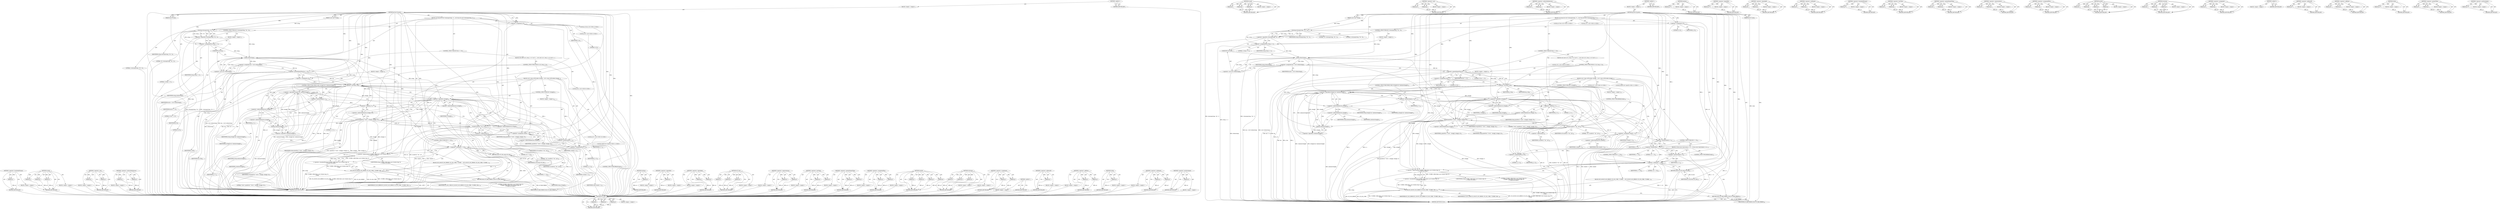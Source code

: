 digraph "&lt;operator&gt;.postIncrement" {
vulnerable_232 [label=<(METHOD,&lt;operator&gt;.bracketedPrimary)>];
vulnerable_233 [label=<(PARAM,p1)>];
vulnerable_234 [label=<(BLOCK,&lt;empty&gt;,&lt;empty&gt;)>];
vulnerable_235 [label=<(METHOD_RETURN,ANY)>];
vulnerable_211 [label=<(METHOD,sscanf)>];
vulnerable_212 [label=<(PARAM,p1)>];
vulnerable_213 [label=<(PARAM,p2)>];
vulnerable_214 [label=<(PARAM,p3)>];
vulnerable_215 [label=<(BLOCK,&lt;empty&gt;,&lt;empty&gt;)>];
vulnerable_216 [label=<(METHOD_RETURN,ANY)>];
vulnerable_162 [label=<(METHOD,&lt;operator&gt;.cast)>];
vulnerable_163 [label=<(PARAM,p1)>];
vulnerable_164 [label=<(PARAM,p2)>];
vulnerable_165 [label=<(BLOCK,&lt;empty&gt;,&lt;empty&gt;)>];
vulnerable_166 [label=<(METHOD_RETURN,ANY)>];
vulnerable_186 [label=<(METHOD,&lt;operator&gt;.indirectIndexAccess)>];
vulnerable_187 [label=<(PARAM,p1)>];
vulnerable_188 [label=<(PARAM,p2)>];
vulnerable_189 [label=<(BLOCK,&lt;empty&gt;,&lt;empty&gt;)>];
vulnerable_190 [label=<(METHOD_RETURN,ANY)>];
vulnerable_6 [label=<(METHOD,&lt;global&gt;)<SUB>1</SUB>>];
vulnerable_7 [label=<(BLOCK,&lt;empty&gt;,&lt;empty&gt;)<SUB>1</SUB>>];
vulnerable_8 [label=<(METHOD,gf_bin128_parse)<SUB>1</SUB>>];
vulnerable_9 [label=<(PARAM,const char *string)<SUB>1</SUB>>];
vulnerable_10 [label=<(PARAM,bin128 value)<SUB>1</SUB>>];
vulnerable_11 [label=<(BLOCK,{
	u32 len;
	u32	i=0;
	if (!strnicmp(string, &quot;0...,{
	u32 len;
	u32	i=0;
	if (!strnicmp(string, &quot;0...)<SUB>2</SUB>>];
vulnerable_12 [label="<(LOCAL,u32 len: u32)<SUB>3</SUB>>"];
vulnerable_13 [label="<(LOCAL,u32 i: u32)<SUB>4</SUB>>"];
vulnerable_14 [label=<(&lt;operator&gt;.assignment,i=0)<SUB>4</SUB>>];
vulnerable_15 [label=<(IDENTIFIER,i,i=0)<SUB>4</SUB>>];
vulnerable_16 [label=<(LITERAL,0,i=0)<SUB>4</SUB>>];
vulnerable_17 [label=<(CONTROL_STRUCTURE,IF,if (!strnicmp(string, &quot;0x&quot;, 2)))<SUB>5</SUB>>];
vulnerable_18 [label=<(&lt;operator&gt;.logicalNot,!strnicmp(string, &quot;0x&quot;, 2))<SUB>5</SUB>>];
vulnerable_19 [label=<(strnicmp,strnicmp(string, &quot;0x&quot;, 2))<SUB>5</SUB>>];
vulnerable_20 [label=<(IDENTIFIER,string,strnicmp(string, &quot;0x&quot;, 2))<SUB>5</SUB>>];
vulnerable_21 [label=<(LITERAL,&quot;0x&quot;,strnicmp(string, &quot;0x&quot;, 2))<SUB>5</SUB>>];
vulnerable_22 [label=<(LITERAL,2,strnicmp(string, &quot;0x&quot;, 2))<SUB>5</SUB>>];
vulnerable_23 [label=<(BLOCK,&lt;empty&gt;,&lt;empty&gt;)<SUB>5</SUB>>];
vulnerable_24 [label=<(&lt;operator&gt;.assignmentPlus,string += 2)<SUB>5</SUB>>];
vulnerable_25 [label=<(IDENTIFIER,string,string += 2)<SUB>5</SUB>>];
vulnerable_26 [label=<(LITERAL,2,string += 2)<SUB>5</SUB>>];
vulnerable_27 [label=<(&lt;operator&gt;.assignment,len = (u32) strlen(string))<SUB>6</SUB>>];
vulnerable_28 [label=<(IDENTIFIER,len,len = (u32) strlen(string))<SUB>6</SUB>>];
vulnerable_29 [label=<(&lt;operator&gt;.cast,(u32) strlen(string))<SUB>6</SUB>>];
vulnerable_30 [label=<(UNKNOWN,u32,u32)<SUB>6</SUB>>];
vulnerable_31 [label=<(strlen,strlen(string))<SUB>6</SUB>>];
vulnerable_32 [label=<(IDENTIFIER,string,strlen(string))<SUB>6</SUB>>];
vulnerable_33 [label=<(CONTROL_STRUCTURE,IF,if (len &gt;= 32))<SUB>7</SUB>>];
vulnerable_34 [label=<(&lt;operator&gt;.greaterEqualsThan,len &gt;= 32)<SUB>7</SUB>>];
vulnerable_35 [label=<(IDENTIFIER,len,len &gt;= 32)<SUB>7</SUB>>];
vulnerable_36 [label=<(LITERAL,32,len &gt;= 32)<SUB>7</SUB>>];
vulnerable_37 [label=<(BLOCK,{
		u32 j;
		for (j=0; j&lt;len; j+=2) {
			u32 v;...,{
		u32 j;
		for (j=0; j&lt;len; j+=2) {
			u32 v;...)<SUB>7</SUB>>];
vulnerable_38 [label="<(LOCAL,u32 j: u32)<SUB>8</SUB>>"];
vulnerable_39 [label=<(CONTROL_STRUCTURE,FOR,for (j=0;j&lt;len;j+=2))<SUB>9</SUB>>];
vulnerable_40 [label=<(BLOCK,&lt;empty&gt;,&lt;empty&gt;)<SUB>9</SUB>>];
vulnerable_41 [label=<(&lt;operator&gt;.assignment,j=0)<SUB>9</SUB>>];
vulnerable_42 [label=<(IDENTIFIER,j,j=0)<SUB>9</SUB>>];
vulnerable_43 [label=<(LITERAL,0,j=0)<SUB>9</SUB>>];
vulnerable_44 [label=<(&lt;operator&gt;.lessThan,j&lt;len)<SUB>9</SUB>>];
vulnerable_45 [label=<(IDENTIFIER,j,j&lt;len)<SUB>9</SUB>>];
vulnerable_46 [label=<(IDENTIFIER,len,j&lt;len)<SUB>9</SUB>>];
vulnerable_47 [label=<(&lt;operator&gt;.assignmentPlus,j+=2)<SUB>9</SUB>>];
vulnerable_48 [label=<(IDENTIFIER,j,j+=2)<SUB>9</SUB>>];
vulnerable_49 [label=<(LITERAL,2,j+=2)<SUB>9</SUB>>];
vulnerable_50 [label=<(BLOCK,{
			u32 v;
			char szV[5];

			while (string[j...,{
			u32 v;
			char szV[5];

			while (string[j...)<SUB>9</SUB>>];
vulnerable_51 [label="<(LOCAL,u32 v: u32)<SUB>10</SUB>>"];
vulnerable_52 [label="<(LOCAL,char[5] szV: char[5])<SUB>11</SUB>>"];
vulnerable_53 [label=<(CONTROL_STRUCTURE,WHILE,while (string[j] &amp;&amp; !isalnum(string[j])))<SUB>13</SUB>>];
vulnerable_54 [label=<(&lt;operator&gt;.logicalAnd,string[j] &amp;&amp; !isalnum(string[j]))<SUB>13</SUB>>];
vulnerable_55 [label=<(&lt;operator&gt;.indirectIndexAccess,string[j])<SUB>13</SUB>>];
vulnerable_56 [label=<(IDENTIFIER,string,string[j] &amp;&amp; !isalnum(string[j]))<SUB>13</SUB>>];
vulnerable_57 [label=<(IDENTIFIER,j,string[j] &amp;&amp; !isalnum(string[j]))<SUB>13</SUB>>];
vulnerable_58 [label=<(&lt;operator&gt;.logicalNot,!isalnum(string[j]))<SUB>13</SUB>>];
vulnerable_59 [label=<(isalnum,isalnum(string[j]))<SUB>13</SUB>>];
vulnerable_60 [label=<(&lt;operator&gt;.indirectIndexAccess,string[j])<SUB>13</SUB>>];
vulnerable_61 [label=<(IDENTIFIER,string,isalnum(string[j]))<SUB>13</SUB>>];
vulnerable_62 [label=<(IDENTIFIER,j,isalnum(string[j]))<SUB>13</SUB>>];
vulnerable_63 [label=<(&lt;operator&gt;.postIncrement,j++)<SUB>14</SUB>>];
vulnerable_64 [label=<(IDENTIFIER,j,j++)<SUB>14</SUB>>];
vulnerable_65 [label=<(CONTROL_STRUCTURE,IF,if (!string[j]))<SUB>15</SUB>>];
vulnerable_66 [label=<(&lt;operator&gt;.logicalNot,!string[j])<SUB>15</SUB>>];
vulnerable_67 [label=<(&lt;operator&gt;.indirectIndexAccess,string[j])<SUB>15</SUB>>];
vulnerable_68 [label=<(IDENTIFIER,string,!string[j])<SUB>15</SUB>>];
vulnerable_69 [label=<(IDENTIFIER,j,!string[j])<SUB>15</SUB>>];
vulnerable_70 [label=<(BLOCK,&lt;empty&gt;,&lt;empty&gt;)<SUB>16</SUB>>];
vulnerable_71 [label=<(CONTROL_STRUCTURE,BREAK,break;)<SUB>16</SUB>>];
vulnerable_72 [label=<(sprintf,sprintf(szV, &quot;%c%c&quot;, string[j], string[j+1]))<SUB>17</SUB>>];
vulnerable_73 [label=<(IDENTIFIER,szV,sprintf(szV, &quot;%c%c&quot;, string[j], string[j+1]))<SUB>17</SUB>>];
vulnerable_74 [label=<(LITERAL,&quot;%c%c&quot;,sprintf(szV, &quot;%c%c&quot;, string[j], string[j+1]))<SUB>17</SUB>>];
vulnerable_75 [label=<(&lt;operator&gt;.indirectIndexAccess,string[j])<SUB>17</SUB>>];
vulnerable_76 [label=<(IDENTIFIER,string,sprintf(szV, &quot;%c%c&quot;, string[j], string[j+1]))<SUB>17</SUB>>];
vulnerable_77 [label=<(IDENTIFIER,j,sprintf(szV, &quot;%c%c&quot;, string[j], string[j+1]))<SUB>17</SUB>>];
vulnerable_78 [label=<(&lt;operator&gt;.indirectIndexAccess,string[j+1])<SUB>17</SUB>>];
vulnerable_79 [label=<(IDENTIFIER,string,sprintf(szV, &quot;%c%c&quot;, string[j], string[j+1]))<SUB>17</SUB>>];
vulnerable_80 [label=<(&lt;operator&gt;.addition,j+1)<SUB>17</SUB>>];
vulnerable_81 [label=<(IDENTIFIER,j,j+1)<SUB>17</SUB>>];
vulnerable_82 [label=<(LITERAL,1,j+1)<SUB>17</SUB>>];
vulnerable_83 [label=<(sscanf,sscanf(szV, &quot;%x&quot;, &amp;v))<SUB>18</SUB>>];
vulnerable_84 [label=<(IDENTIFIER,szV,sscanf(szV, &quot;%x&quot;, &amp;v))<SUB>18</SUB>>];
vulnerable_85 [label=<(LITERAL,&quot;%x&quot;,sscanf(szV, &quot;%x&quot;, &amp;v))<SUB>18</SUB>>];
vulnerable_86 [label=<(&lt;operator&gt;.addressOf,&amp;v)<SUB>18</SUB>>];
vulnerable_87 [label=<(IDENTIFIER,v,sscanf(szV, &quot;%x&quot;, &amp;v))<SUB>18</SUB>>];
vulnerable_88 [label=<(&lt;operator&gt;.assignment,value[i] = v)<SUB>19</SUB>>];
vulnerable_89 [label=<(&lt;operator&gt;.indirectIndexAccess,value[i])<SUB>19</SUB>>];
vulnerable_90 [label=<(IDENTIFIER,value,value[i] = v)<SUB>19</SUB>>];
vulnerable_91 [label=<(IDENTIFIER,i,value[i] = v)<SUB>19</SUB>>];
vulnerable_92 [label=<(IDENTIFIER,v,value[i] = v)<SUB>19</SUB>>];
vulnerable_93 [label=<(&lt;operator&gt;.postIncrement,i++)<SUB>20</SUB>>];
vulnerable_94 [label=<(IDENTIFIER,i,i++)<SUB>20</SUB>>];
vulnerable_95 [label=<(CONTROL_STRUCTURE,IF,if (i != 16))<SUB>23</SUB>>];
vulnerable_96 [label=<(&lt;operator&gt;.notEquals,i != 16)<SUB>23</SUB>>];
vulnerable_97 [label=<(IDENTIFIER,i,i != 16)<SUB>23</SUB>>];
vulnerable_98 [label=<(LITERAL,16,i != 16)<SUB>23</SUB>>];
vulnerable_99 [label=<(BLOCK,{
		GF_LOG(GF_LOG_ERROR, GF_LOG_CORE, (&quot;[CORE] ...,{
		GF_LOG(GF_LOG_ERROR, GF_LOG_CORE, (&quot;[CORE] ...)<SUB>23</SUB>>];
vulnerable_100 [label=<(GF_LOG,GF_LOG(GF_LOG_ERROR, GF_LOG_CORE, (&quot;[CORE] 128b...)<SUB>24</SUB>>];
vulnerable_101 [label=<(IDENTIFIER,GF_LOG_ERROR,GF_LOG(GF_LOG_ERROR, GF_LOG_CORE, (&quot;[CORE] 128b...)<SUB>24</SUB>>];
vulnerable_102 [label=<(IDENTIFIER,GF_LOG_CORE,GF_LOG(GF_LOG_ERROR, GF_LOG_CORE, (&quot;[CORE] 128b...)<SUB>24</SUB>>];
vulnerable_103 [label="<(&lt;operator&gt;.bracketedPrimary,(&quot;[CORE] 128bit blob is not 16-bytes long: %s\n...)<SUB>24</SUB>>"];
vulnerable_104 [label="<(&lt;operator&gt;.expressionList,&quot;[CORE] 128bit blob is not 16-bytes long: %s\n&quot;...)<SUB>24</SUB>>"];
vulnerable_105 [label="<(LITERAL,&quot;[CORE] 128bit blob is not 16-bytes long: %s\n&quot;,&quot;[CORE] 128bit blob is not 16-bytes long: %s\n&quot;...)<SUB>24</SUB>>"];
vulnerable_106 [label="<(IDENTIFIER,string,&quot;[CORE] 128bit blob is not 16-bytes long: %s\n&quot;...)<SUB>24</SUB>>"];
vulnerable_107 [label=<(RETURN,return GF_BAD_PARAM;,return GF_BAD_PARAM;)<SUB>25</SUB>>];
vulnerable_108 [label=<(IDENTIFIER,GF_BAD_PARAM,return GF_BAD_PARAM;)<SUB>25</SUB>>];
vulnerable_109 [label=<(RETURN,return GF_OK;,return GF_OK;)<SUB>27</SUB>>];
vulnerable_110 [label=<(IDENTIFIER,GF_OK,return GF_OK;)<SUB>27</SUB>>];
vulnerable_111 [label=<(METHOD_RETURN,GF_Err)<SUB>1</SUB>>];
vulnerable_113 [label=<(METHOD_RETURN,ANY)<SUB>1</SUB>>];
vulnerable_191 [label=<(METHOD,isalnum)>];
vulnerable_192 [label=<(PARAM,p1)>];
vulnerable_193 [label=<(BLOCK,&lt;empty&gt;,&lt;empty&gt;)>];
vulnerable_194 [label=<(METHOD_RETURN,ANY)>];
vulnerable_147 [label=<(METHOD,&lt;operator&gt;.logicalNot)>];
vulnerable_148 [label=<(PARAM,p1)>];
vulnerable_149 [label=<(BLOCK,&lt;empty&gt;,&lt;empty&gt;)>];
vulnerable_150 [label=<(METHOD_RETURN,ANY)>];
vulnerable_181 [label=<(METHOD,&lt;operator&gt;.logicalAnd)>];
vulnerable_182 [label=<(PARAM,p1)>];
vulnerable_183 [label=<(PARAM,p2)>];
vulnerable_184 [label=<(BLOCK,&lt;empty&gt;,&lt;empty&gt;)>];
vulnerable_185 [label=<(METHOD_RETURN,ANY)>];
vulnerable_226 [label=<(METHOD,GF_LOG)>];
vulnerable_227 [label=<(PARAM,p1)>];
vulnerable_228 [label=<(PARAM,p2)>];
vulnerable_229 [label=<(PARAM,p3)>];
vulnerable_230 [label=<(BLOCK,&lt;empty&gt;,&lt;empty&gt;)>];
vulnerable_231 [label=<(METHOD_RETURN,ANY)>];
vulnerable_236 [label=<(METHOD,&lt;operator&gt;.expressionList)>];
vulnerable_237 [label=<(PARAM,p1)>];
vulnerable_238 [label=<(PARAM,p2)>];
vulnerable_239 [label=<(BLOCK,&lt;empty&gt;,&lt;empty&gt;)>];
vulnerable_240 [label=<(METHOD_RETURN,ANY)>];
vulnerable_176 [label=<(METHOD,&lt;operator&gt;.lessThan)>];
vulnerable_177 [label=<(PARAM,p1)>];
vulnerable_178 [label=<(PARAM,p2)>];
vulnerable_179 [label=<(BLOCK,&lt;empty&gt;,&lt;empty&gt;)>];
vulnerable_180 [label=<(METHOD_RETURN,ANY)>];
vulnerable_171 [label=<(METHOD,&lt;operator&gt;.greaterEqualsThan)>];
vulnerable_172 [label=<(PARAM,p1)>];
vulnerable_173 [label=<(PARAM,p2)>];
vulnerable_174 [label=<(BLOCK,&lt;empty&gt;,&lt;empty&gt;)>];
vulnerable_175 [label=<(METHOD_RETURN,ANY)>];
vulnerable_157 [label=<(METHOD,&lt;operator&gt;.assignmentPlus)>];
vulnerable_158 [label=<(PARAM,p1)>];
vulnerable_159 [label=<(PARAM,p2)>];
vulnerable_160 [label=<(BLOCK,&lt;empty&gt;,&lt;empty&gt;)>];
vulnerable_161 [label=<(METHOD_RETURN,ANY)>];
vulnerable_199 [label=<(METHOD,sprintf)>];
vulnerable_200 [label=<(PARAM,p1)>];
vulnerable_201 [label=<(PARAM,p2)>];
vulnerable_202 [label=<(PARAM,p3)>];
vulnerable_203 [label=<(PARAM,p4)>];
vulnerable_204 [label=<(BLOCK,&lt;empty&gt;,&lt;empty&gt;)>];
vulnerable_205 [label=<(METHOD_RETURN,ANY)>];
vulnerable_151 [label=<(METHOD,strnicmp)>];
vulnerable_152 [label=<(PARAM,p1)>];
vulnerable_153 [label=<(PARAM,p2)>];
vulnerable_154 [label=<(PARAM,p3)>];
vulnerable_155 [label=<(BLOCK,&lt;empty&gt;,&lt;empty&gt;)>];
vulnerable_156 [label=<(METHOD_RETURN,ANY)>];
vulnerable_142 [label=<(METHOD,&lt;operator&gt;.assignment)>];
vulnerable_143 [label=<(PARAM,p1)>];
vulnerable_144 [label=<(PARAM,p2)>];
vulnerable_145 [label=<(BLOCK,&lt;empty&gt;,&lt;empty&gt;)>];
vulnerable_146 [label=<(METHOD_RETURN,ANY)>];
vulnerable_136 [label=<(METHOD,&lt;global&gt;)<SUB>1</SUB>>];
vulnerable_137 [label=<(BLOCK,&lt;empty&gt;,&lt;empty&gt;)>];
vulnerable_138 [label=<(METHOD_RETURN,ANY)>];
vulnerable_217 [label=<(METHOD,&lt;operator&gt;.addressOf)>];
vulnerable_218 [label=<(PARAM,p1)>];
vulnerable_219 [label=<(BLOCK,&lt;empty&gt;,&lt;empty&gt;)>];
vulnerable_220 [label=<(METHOD_RETURN,ANY)>];
vulnerable_206 [label=<(METHOD,&lt;operator&gt;.addition)>];
vulnerable_207 [label=<(PARAM,p1)>];
vulnerable_208 [label=<(PARAM,p2)>];
vulnerable_209 [label=<(BLOCK,&lt;empty&gt;,&lt;empty&gt;)>];
vulnerable_210 [label=<(METHOD_RETURN,ANY)>];
vulnerable_167 [label=<(METHOD,strlen)>];
vulnerable_168 [label=<(PARAM,p1)>];
vulnerable_169 [label=<(BLOCK,&lt;empty&gt;,&lt;empty&gt;)>];
vulnerable_170 [label=<(METHOD_RETURN,ANY)>];
vulnerable_221 [label=<(METHOD,&lt;operator&gt;.notEquals)>];
vulnerable_222 [label=<(PARAM,p1)>];
vulnerable_223 [label=<(PARAM,p2)>];
vulnerable_224 [label=<(BLOCK,&lt;empty&gt;,&lt;empty&gt;)>];
vulnerable_225 [label=<(METHOD_RETURN,ANY)>];
vulnerable_195 [label=<(METHOD,&lt;operator&gt;.postIncrement)>];
vulnerable_196 [label=<(PARAM,p1)>];
vulnerable_197 [label=<(BLOCK,&lt;empty&gt;,&lt;empty&gt;)>];
vulnerable_198 [label=<(METHOD_RETURN,ANY)>];
fixed_239 [label=<(METHOD,GF_LOG)>];
fixed_240 [label=<(PARAM,p1)>];
fixed_241 [label=<(PARAM,p2)>];
fixed_242 [label=<(PARAM,p3)>];
fixed_243 [label=<(BLOCK,&lt;empty&gt;,&lt;empty&gt;)>];
fixed_244 [label=<(METHOD_RETURN,ANY)>];
fixed_219 [label=<(METHOD,sscanf)>];
fixed_220 [label=<(PARAM,p1)>];
fixed_221 [label=<(PARAM,p2)>];
fixed_222 [label=<(PARAM,p3)>];
fixed_223 [label=<(BLOCK,&lt;empty&gt;,&lt;empty&gt;)>];
fixed_224 [label=<(METHOD_RETURN,ANY)>];
fixed_170 [label=<(METHOD,&lt;operator&gt;.cast)>];
fixed_171 [label=<(PARAM,p1)>];
fixed_172 [label=<(PARAM,p2)>];
fixed_173 [label=<(BLOCK,&lt;empty&gt;,&lt;empty&gt;)>];
fixed_174 [label=<(METHOD_RETURN,ANY)>];
fixed_194 [label=<(METHOD,&lt;operator&gt;.indirectIndexAccess)>];
fixed_195 [label=<(PARAM,p1)>];
fixed_196 [label=<(PARAM,p2)>];
fixed_197 [label=<(BLOCK,&lt;empty&gt;,&lt;empty&gt;)>];
fixed_198 [label=<(METHOD_RETURN,ANY)>];
fixed_6 [label=<(METHOD,&lt;global&gt;)<SUB>1</SUB>>];
fixed_7 [label=<(BLOCK,&lt;empty&gt;,&lt;empty&gt;)<SUB>1</SUB>>];
fixed_8 [label=<(METHOD,gf_bin128_parse)<SUB>1</SUB>>];
fixed_9 [label=<(PARAM,const char *string)<SUB>1</SUB>>];
fixed_10 [label=<(PARAM,bin128 value)<SUB>1</SUB>>];
fixed_11 [label=<(BLOCK,{
	u32 len;
	u32	i=0;
	if (!strnicmp(string, &quot;0...,{
	u32 len;
	u32	i=0;
	if (!strnicmp(string, &quot;0...)<SUB>2</SUB>>];
fixed_12 [label="<(LOCAL,u32 len: u32)<SUB>3</SUB>>"];
fixed_13 [label="<(LOCAL,u32 i: u32)<SUB>4</SUB>>"];
fixed_14 [label=<(&lt;operator&gt;.assignment,i=0)<SUB>4</SUB>>];
fixed_15 [label=<(IDENTIFIER,i,i=0)<SUB>4</SUB>>];
fixed_16 [label=<(LITERAL,0,i=0)<SUB>4</SUB>>];
fixed_17 [label=<(CONTROL_STRUCTURE,IF,if (!strnicmp(string, &quot;0x&quot;, 2)))<SUB>5</SUB>>];
fixed_18 [label=<(&lt;operator&gt;.logicalNot,!strnicmp(string, &quot;0x&quot;, 2))<SUB>5</SUB>>];
fixed_19 [label=<(strnicmp,strnicmp(string, &quot;0x&quot;, 2))<SUB>5</SUB>>];
fixed_20 [label=<(IDENTIFIER,string,strnicmp(string, &quot;0x&quot;, 2))<SUB>5</SUB>>];
fixed_21 [label=<(LITERAL,&quot;0x&quot;,strnicmp(string, &quot;0x&quot;, 2))<SUB>5</SUB>>];
fixed_22 [label=<(LITERAL,2,strnicmp(string, &quot;0x&quot;, 2))<SUB>5</SUB>>];
fixed_23 [label=<(BLOCK,&lt;empty&gt;,&lt;empty&gt;)<SUB>5</SUB>>];
fixed_24 [label=<(&lt;operator&gt;.assignmentPlus,string += 2)<SUB>5</SUB>>];
fixed_25 [label=<(IDENTIFIER,string,string += 2)<SUB>5</SUB>>];
fixed_26 [label=<(LITERAL,2,string += 2)<SUB>5</SUB>>];
fixed_27 [label=<(&lt;operator&gt;.assignment,len = (u32) strlen(string))<SUB>6</SUB>>];
fixed_28 [label=<(IDENTIFIER,len,len = (u32) strlen(string))<SUB>6</SUB>>];
fixed_29 [label=<(&lt;operator&gt;.cast,(u32) strlen(string))<SUB>6</SUB>>];
fixed_30 [label=<(UNKNOWN,u32,u32)<SUB>6</SUB>>];
fixed_31 [label=<(strlen,strlen(string))<SUB>6</SUB>>];
fixed_32 [label=<(IDENTIFIER,string,strlen(string))<SUB>6</SUB>>];
fixed_33 [label=<(CONTROL_STRUCTURE,IF,if (len &gt;= 32))<SUB>7</SUB>>];
fixed_34 [label=<(&lt;operator&gt;.greaterEqualsThan,len &gt;= 32)<SUB>7</SUB>>];
fixed_35 [label=<(IDENTIFIER,len,len &gt;= 32)<SUB>7</SUB>>];
fixed_36 [label=<(LITERAL,32,len &gt;= 32)<SUB>7</SUB>>];
fixed_37 [label=<(BLOCK,{
		u32 j;
		for (j=0; j&lt;len; j+=2) {
			u32 v;...,{
		u32 j;
		for (j=0; j&lt;len; j+=2) {
			u32 v;...)<SUB>7</SUB>>];
fixed_38 [label="<(LOCAL,u32 j: u32)<SUB>8</SUB>>"];
fixed_39 [label=<(CONTROL_STRUCTURE,FOR,for (j=0;j&lt;len;j+=2))<SUB>9</SUB>>];
fixed_40 [label=<(BLOCK,&lt;empty&gt;,&lt;empty&gt;)<SUB>9</SUB>>];
fixed_41 [label=<(&lt;operator&gt;.assignment,j=0)<SUB>9</SUB>>];
fixed_42 [label=<(IDENTIFIER,j,j=0)<SUB>9</SUB>>];
fixed_43 [label=<(LITERAL,0,j=0)<SUB>9</SUB>>];
fixed_44 [label=<(&lt;operator&gt;.lessThan,j&lt;len)<SUB>9</SUB>>];
fixed_45 [label=<(IDENTIFIER,j,j&lt;len)<SUB>9</SUB>>];
fixed_46 [label=<(IDENTIFIER,len,j&lt;len)<SUB>9</SUB>>];
fixed_47 [label=<(&lt;operator&gt;.assignmentPlus,j+=2)<SUB>9</SUB>>];
fixed_48 [label=<(IDENTIFIER,j,j+=2)<SUB>9</SUB>>];
fixed_49 [label=<(LITERAL,2,j+=2)<SUB>9</SUB>>];
fixed_50 [label=<(BLOCK,{
			u32 v;
			char szV[5];

			while (string[j...,{
			u32 v;
			char szV[5];

			while (string[j...)<SUB>9</SUB>>];
fixed_51 [label="<(LOCAL,u32 v: u32)<SUB>10</SUB>>"];
fixed_52 [label="<(LOCAL,char[5] szV: char[5])<SUB>11</SUB>>"];
fixed_53 [label=<(CONTROL_STRUCTURE,WHILE,while (string[j] &amp;&amp; !isalnum(string[j])))<SUB>13</SUB>>];
fixed_54 [label=<(&lt;operator&gt;.logicalAnd,string[j] &amp;&amp; !isalnum(string[j]))<SUB>13</SUB>>];
fixed_55 [label=<(&lt;operator&gt;.indirectIndexAccess,string[j])<SUB>13</SUB>>];
fixed_56 [label=<(IDENTIFIER,string,string[j] &amp;&amp; !isalnum(string[j]))<SUB>13</SUB>>];
fixed_57 [label=<(IDENTIFIER,j,string[j] &amp;&amp; !isalnum(string[j]))<SUB>13</SUB>>];
fixed_58 [label=<(&lt;operator&gt;.logicalNot,!isalnum(string[j]))<SUB>13</SUB>>];
fixed_59 [label=<(isalnum,isalnum(string[j]))<SUB>13</SUB>>];
fixed_60 [label=<(&lt;operator&gt;.indirectIndexAccess,string[j])<SUB>13</SUB>>];
fixed_61 [label=<(IDENTIFIER,string,isalnum(string[j]))<SUB>13</SUB>>];
fixed_62 [label=<(IDENTIFIER,j,isalnum(string[j]))<SUB>13</SUB>>];
fixed_63 [label=<(&lt;operator&gt;.postIncrement,j++)<SUB>14</SUB>>];
fixed_64 [label=<(IDENTIFIER,j,j++)<SUB>14</SUB>>];
fixed_65 [label=<(CONTROL_STRUCTURE,IF,if (!string[j]))<SUB>15</SUB>>];
fixed_66 [label=<(&lt;operator&gt;.logicalNot,!string[j])<SUB>15</SUB>>];
fixed_67 [label=<(&lt;operator&gt;.indirectIndexAccess,string[j])<SUB>15</SUB>>];
fixed_68 [label=<(IDENTIFIER,string,!string[j])<SUB>15</SUB>>];
fixed_69 [label=<(IDENTIFIER,j,!string[j])<SUB>15</SUB>>];
fixed_70 [label=<(BLOCK,&lt;empty&gt;,&lt;empty&gt;)<SUB>16</SUB>>];
fixed_71 [label=<(CONTROL_STRUCTURE,BREAK,break;)<SUB>16</SUB>>];
fixed_72 [label=<(sprintf,sprintf(szV, &quot;%c%c&quot;, string[j], string[j+1]))<SUB>17</SUB>>];
fixed_73 [label=<(IDENTIFIER,szV,sprintf(szV, &quot;%c%c&quot;, string[j], string[j+1]))<SUB>17</SUB>>];
fixed_74 [label=<(LITERAL,&quot;%c%c&quot;,sprintf(szV, &quot;%c%c&quot;, string[j], string[j+1]))<SUB>17</SUB>>];
fixed_75 [label=<(&lt;operator&gt;.indirectIndexAccess,string[j])<SUB>17</SUB>>];
fixed_76 [label=<(IDENTIFIER,string,sprintf(szV, &quot;%c%c&quot;, string[j], string[j+1]))<SUB>17</SUB>>];
fixed_77 [label=<(IDENTIFIER,j,sprintf(szV, &quot;%c%c&quot;, string[j], string[j+1]))<SUB>17</SUB>>];
fixed_78 [label=<(&lt;operator&gt;.indirectIndexAccess,string[j+1])<SUB>17</SUB>>];
fixed_79 [label=<(IDENTIFIER,string,sprintf(szV, &quot;%c%c&quot;, string[j], string[j+1]))<SUB>17</SUB>>];
fixed_80 [label=<(&lt;operator&gt;.addition,j+1)<SUB>17</SUB>>];
fixed_81 [label=<(IDENTIFIER,j,j+1)<SUB>17</SUB>>];
fixed_82 [label=<(LITERAL,1,j+1)<SUB>17</SUB>>];
fixed_83 [label=<(sscanf,sscanf(szV, &quot;%x&quot;, &amp;v))<SUB>18</SUB>>];
fixed_84 [label=<(IDENTIFIER,szV,sscanf(szV, &quot;%x&quot;, &amp;v))<SUB>18</SUB>>];
fixed_85 [label=<(LITERAL,&quot;%x&quot;,sscanf(szV, &quot;%x&quot;, &amp;v))<SUB>18</SUB>>];
fixed_86 [label=<(&lt;operator&gt;.addressOf,&amp;v)<SUB>18</SUB>>];
fixed_87 [label=<(IDENTIFIER,v,sscanf(szV, &quot;%x&quot;, &amp;v))<SUB>18</SUB>>];
fixed_88 [label=<(&lt;operator&gt;.assignment,value[i] = v)<SUB>19</SUB>>];
fixed_89 [label=<(&lt;operator&gt;.indirectIndexAccess,value[i])<SUB>19</SUB>>];
fixed_90 [label=<(IDENTIFIER,value,value[i] = v)<SUB>19</SUB>>];
fixed_91 [label=<(IDENTIFIER,i,value[i] = v)<SUB>19</SUB>>];
fixed_92 [label=<(IDENTIFIER,v,value[i] = v)<SUB>19</SUB>>];
fixed_93 [label=<(&lt;operator&gt;.postIncrement,i++)<SUB>20</SUB>>];
fixed_94 [label=<(IDENTIFIER,i,i++)<SUB>20</SUB>>];
fixed_95 [label=<(CONTROL_STRUCTURE,IF,if (i &gt; 15))<SUB>21</SUB>>];
fixed_96 [label=<(&lt;operator&gt;.greaterThan,i &gt; 15)<SUB>21</SUB>>];
fixed_97 [label=<(IDENTIFIER,i,i &gt; 15)<SUB>21</SUB>>];
fixed_98 [label=<(LITERAL,15,i &gt; 15)<SUB>21</SUB>>];
fixed_99 [label=<(BLOCK,{
				// force error check below
				i++;
				b...,{
				// force error check below
				i++;
				b...)<SUB>21</SUB>>];
fixed_100 [label=<(&lt;operator&gt;.postIncrement,i++)<SUB>23</SUB>>];
fixed_101 [label=<(IDENTIFIER,i,i++)<SUB>23</SUB>>];
fixed_102 [label=<(CONTROL_STRUCTURE,BREAK,break;)<SUB>24</SUB>>];
fixed_103 [label=<(CONTROL_STRUCTURE,IF,if (i != 16))<SUB>28</SUB>>];
fixed_104 [label=<(&lt;operator&gt;.notEquals,i != 16)<SUB>28</SUB>>];
fixed_105 [label=<(IDENTIFIER,i,i != 16)<SUB>28</SUB>>];
fixed_106 [label=<(LITERAL,16,i != 16)<SUB>28</SUB>>];
fixed_107 [label=<(BLOCK,{
		GF_LOG(GF_LOG_ERROR, GF_LOG_CORE, (&quot;[CORE] ...,{
		GF_LOG(GF_LOG_ERROR, GF_LOG_CORE, (&quot;[CORE] ...)<SUB>28</SUB>>];
fixed_108 [label=<(GF_LOG,GF_LOG(GF_LOG_ERROR, GF_LOG_CORE, (&quot;[CORE] 128b...)<SUB>29</SUB>>];
fixed_109 [label=<(IDENTIFIER,GF_LOG_ERROR,GF_LOG(GF_LOG_ERROR, GF_LOG_CORE, (&quot;[CORE] 128b...)<SUB>29</SUB>>];
fixed_110 [label=<(IDENTIFIER,GF_LOG_CORE,GF_LOG(GF_LOG_ERROR, GF_LOG_CORE, (&quot;[CORE] 128b...)<SUB>29</SUB>>];
fixed_111 [label="<(&lt;operator&gt;.bracketedPrimary,(&quot;[CORE] 128bit blob is not 16-bytes long: %s\n...)<SUB>29</SUB>>"];
fixed_112 [label="<(&lt;operator&gt;.expressionList,&quot;[CORE] 128bit blob is not 16-bytes long: %s\n&quot;...)<SUB>29</SUB>>"];
fixed_113 [label="<(LITERAL,&quot;[CORE] 128bit blob is not 16-bytes long: %s\n&quot;,&quot;[CORE] 128bit blob is not 16-bytes long: %s\n&quot;...)<SUB>29</SUB>>"];
fixed_114 [label="<(IDENTIFIER,string,&quot;[CORE] 128bit blob is not 16-bytes long: %s\n&quot;...)<SUB>29</SUB>>"];
fixed_115 [label=<(RETURN,return GF_BAD_PARAM;,return GF_BAD_PARAM;)<SUB>30</SUB>>];
fixed_116 [label=<(IDENTIFIER,GF_BAD_PARAM,return GF_BAD_PARAM;)<SUB>30</SUB>>];
fixed_117 [label=<(RETURN,return GF_OK;,return GF_OK;)<SUB>32</SUB>>];
fixed_118 [label=<(IDENTIFIER,GF_OK,return GF_OK;)<SUB>32</SUB>>];
fixed_119 [label=<(METHOD_RETURN,GF_Err)<SUB>1</SUB>>];
fixed_121 [label=<(METHOD_RETURN,ANY)<SUB>1</SUB>>];
fixed_199 [label=<(METHOD,isalnum)>];
fixed_200 [label=<(PARAM,p1)>];
fixed_201 [label=<(BLOCK,&lt;empty&gt;,&lt;empty&gt;)>];
fixed_202 [label=<(METHOD_RETURN,ANY)>];
fixed_155 [label=<(METHOD,&lt;operator&gt;.logicalNot)>];
fixed_156 [label=<(PARAM,p1)>];
fixed_157 [label=<(BLOCK,&lt;empty&gt;,&lt;empty&gt;)>];
fixed_158 [label=<(METHOD_RETURN,ANY)>];
fixed_189 [label=<(METHOD,&lt;operator&gt;.logicalAnd)>];
fixed_190 [label=<(PARAM,p1)>];
fixed_191 [label=<(PARAM,p2)>];
fixed_192 [label=<(BLOCK,&lt;empty&gt;,&lt;empty&gt;)>];
fixed_193 [label=<(METHOD_RETURN,ANY)>];
fixed_234 [label=<(METHOD,&lt;operator&gt;.notEquals)>];
fixed_235 [label=<(PARAM,p1)>];
fixed_236 [label=<(PARAM,p2)>];
fixed_237 [label=<(BLOCK,&lt;empty&gt;,&lt;empty&gt;)>];
fixed_238 [label=<(METHOD_RETURN,ANY)>];
fixed_245 [label=<(METHOD,&lt;operator&gt;.bracketedPrimary)>];
fixed_246 [label=<(PARAM,p1)>];
fixed_247 [label=<(BLOCK,&lt;empty&gt;,&lt;empty&gt;)>];
fixed_248 [label=<(METHOD_RETURN,ANY)>];
fixed_184 [label=<(METHOD,&lt;operator&gt;.lessThan)>];
fixed_185 [label=<(PARAM,p1)>];
fixed_186 [label=<(PARAM,p2)>];
fixed_187 [label=<(BLOCK,&lt;empty&gt;,&lt;empty&gt;)>];
fixed_188 [label=<(METHOD_RETURN,ANY)>];
fixed_179 [label=<(METHOD,&lt;operator&gt;.greaterEqualsThan)>];
fixed_180 [label=<(PARAM,p1)>];
fixed_181 [label=<(PARAM,p2)>];
fixed_182 [label=<(BLOCK,&lt;empty&gt;,&lt;empty&gt;)>];
fixed_183 [label=<(METHOD_RETURN,ANY)>];
fixed_249 [label=<(METHOD,&lt;operator&gt;.expressionList)>];
fixed_250 [label=<(PARAM,p1)>];
fixed_251 [label=<(PARAM,p2)>];
fixed_252 [label=<(BLOCK,&lt;empty&gt;,&lt;empty&gt;)>];
fixed_253 [label=<(METHOD_RETURN,ANY)>];
fixed_165 [label=<(METHOD,&lt;operator&gt;.assignmentPlus)>];
fixed_166 [label=<(PARAM,p1)>];
fixed_167 [label=<(PARAM,p2)>];
fixed_168 [label=<(BLOCK,&lt;empty&gt;,&lt;empty&gt;)>];
fixed_169 [label=<(METHOD_RETURN,ANY)>];
fixed_207 [label=<(METHOD,sprintf)>];
fixed_208 [label=<(PARAM,p1)>];
fixed_209 [label=<(PARAM,p2)>];
fixed_210 [label=<(PARAM,p3)>];
fixed_211 [label=<(PARAM,p4)>];
fixed_212 [label=<(BLOCK,&lt;empty&gt;,&lt;empty&gt;)>];
fixed_213 [label=<(METHOD_RETURN,ANY)>];
fixed_159 [label=<(METHOD,strnicmp)>];
fixed_160 [label=<(PARAM,p1)>];
fixed_161 [label=<(PARAM,p2)>];
fixed_162 [label=<(PARAM,p3)>];
fixed_163 [label=<(BLOCK,&lt;empty&gt;,&lt;empty&gt;)>];
fixed_164 [label=<(METHOD_RETURN,ANY)>];
fixed_150 [label=<(METHOD,&lt;operator&gt;.assignment)>];
fixed_151 [label=<(PARAM,p1)>];
fixed_152 [label=<(PARAM,p2)>];
fixed_153 [label=<(BLOCK,&lt;empty&gt;,&lt;empty&gt;)>];
fixed_154 [label=<(METHOD_RETURN,ANY)>];
fixed_144 [label=<(METHOD,&lt;global&gt;)<SUB>1</SUB>>];
fixed_145 [label=<(BLOCK,&lt;empty&gt;,&lt;empty&gt;)>];
fixed_146 [label=<(METHOD_RETURN,ANY)>];
fixed_225 [label=<(METHOD,&lt;operator&gt;.addressOf)>];
fixed_226 [label=<(PARAM,p1)>];
fixed_227 [label=<(BLOCK,&lt;empty&gt;,&lt;empty&gt;)>];
fixed_228 [label=<(METHOD_RETURN,ANY)>];
fixed_214 [label=<(METHOD,&lt;operator&gt;.addition)>];
fixed_215 [label=<(PARAM,p1)>];
fixed_216 [label=<(PARAM,p2)>];
fixed_217 [label=<(BLOCK,&lt;empty&gt;,&lt;empty&gt;)>];
fixed_218 [label=<(METHOD_RETURN,ANY)>];
fixed_175 [label=<(METHOD,strlen)>];
fixed_176 [label=<(PARAM,p1)>];
fixed_177 [label=<(BLOCK,&lt;empty&gt;,&lt;empty&gt;)>];
fixed_178 [label=<(METHOD_RETURN,ANY)>];
fixed_229 [label=<(METHOD,&lt;operator&gt;.greaterThan)>];
fixed_230 [label=<(PARAM,p1)>];
fixed_231 [label=<(PARAM,p2)>];
fixed_232 [label=<(BLOCK,&lt;empty&gt;,&lt;empty&gt;)>];
fixed_233 [label=<(METHOD_RETURN,ANY)>];
fixed_203 [label=<(METHOD,&lt;operator&gt;.postIncrement)>];
fixed_204 [label=<(PARAM,p1)>];
fixed_205 [label=<(BLOCK,&lt;empty&gt;,&lt;empty&gt;)>];
fixed_206 [label=<(METHOD_RETURN,ANY)>];
vulnerable_232 -> vulnerable_233  [key=0, label="AST: "];
vulnerable_232 -> vulnerable_233  [key=1, label="DDG: "];
vulnerable_232 -> vulnerable_234  [key=0, label="AST: "];
vulnerable_232 -> vulnerable_235  [key=0, label="AST: "];
vulnerable_232 -> vulnerable_235  [key=1, label="CFG: "];
vulnerable_233 -> vulnerable_235  [key=0, label="DDG: p1"];
vulnerable_234 -> fixed_239  [key=0];
vulnerable_235 -> fixed_239  [key=0];
vulnerable_211 -> vulnerable_212  [key=0, label="AST: "];
vulnerable_211 -> vulnerable_212  [key=1, label="DDG: "];
vulnerable_211 -> vulnerable_215  [key=0, label="AST: "];
vulnerable_211 -> vulnerable_213  [key=0, label="AST: "];
vulnerable_211 -> vulnerable_213  [key=1, label="DDG: "];
vulnerable_211 -> vulnerable_216  [key=0, label="AST: "];
vulnerable_211 -> vulnerable_216  [key=1, label="CFG: "];
vulnerable_211 -> vulnerable_214  [key=0, label="AST: "];
vulnerable_211 -> vulnerable_214  [key=1, label="DDG: "];
vulnerable_212 -> vulnerable_216  [key=0, label="DDG: p1"];
vulnerable_213 -> vulnerable_216  [key=0, label="DDG: p2"];
vulnerable_214 -> vulnerable_216  [key=0, label="DDG: p3"];
vulnerable_215 -> fixed_239  [key=0];
vulnerable_216 -> fixed_239  [key=0];
vulnerable_162 -> vulnerable_163  [key=0, label="AST: "];
vulnerable_162 -> vulnerable_163  [key=1, label="DDG: "];
vulnerable_162 -> vulnerable_165  [key=0, label="AST: "];
vulnerable_162 -> vulnerable_164  [key=0, label="AST: "];
vulnerable_162 -> vulnerable_164  [key=1, label="DDG: "];
vulnerable_162 -> vulnerable_166  [key=0, label="AST: "];
vulnerable_162 -> vulnerable_166  [key=1, label="CFG: "];
vulnerable_163 -> vulnerable_166  [key=0, label="DDG: p1"];
vulnerable_164 -> vulnerable_166  [key=0, label="DDG: p2"];
vulnerable_165 -> fixed_239  [key=0];
vulnerable_166 -> fixed_239  [key=0];
vulnerable_186 -> vulnerable_187  [key=0, label="AST: "];
vulnerable_186 -> vulnerable_187  [key=1, label="DDG: "];
vulnerable_186 -> vulnerable_189  [key=0, label="AST: "];
vulnerable_186 -> vulnerable_188  [key=0, label="AST: "];
vulnerable_186 -> vulnerable_188  [key=1, label="DDG: "];
vulnerable_186 -> vulnerable_190  [key=0, label="AST: "];
vulnerable_186 -> vulnerable_190  [key=1, label="CFG: "];
vulnerable_187 -> vulnerable_190  [key=0, label="DDG: p1"];
vulnerable_188 -> vulnerable_190  [key=0, label="DDG: p2"];
vulnerable_189 -> fixed_239  [key=0];
vulnerable_190 -> fixed_239  [key=0];
vulnerable_6 -> vulnerable_7  [key=0, label="AST: "];
vulnerable_6 -> vulnerable_113  [key=0, label="AST: "];
vulnerable_6 -> vulnerable_113  [key=1, label="CFG: "];
vulnerable_7 -> vulnerable_8  [key=0, label="AST: "];
vulnerable_8 -> vulnerable_9  [key=0, label="AST: "];
vulnerable_8 -> vulnerable_9  [key=1, label="DDG: "];
vulnerable_8 -> vulnerable_10  [key=0, label="AST: "];
vulnerable_8 -> vulnerable_10  [key=1, label="DDG: "];
vulnerable_8 -> vulnerable_11  [key=0, label="AST: "];
vulnerable_8 -> vulnerable_111  [key=0, label="AST: "];
vulnerable_8 -> vulnerable_14  [key=0, label="CFG: "];
vulnerable_8 -> vulnerable_14  [key=1, label="DDG: "];
vulnerable_8 -> vulnerable_109  [key=0, label="DDG: "];
vulnerable_8 -> vulnerable_110  [key=0, label="DDG: "];
vulnerable_8 -> vulnerable_24  [key=0, label="DDG: "];
vulnerable_8 -> vulnerable_34  [key=0, label="DDG: "];
vulnerable_8 -> vulnerable_96  [key=0, label="DDG: "];
vulnerable_8 -> vulnerable_107  [key=0, label="DDG: "];
vulnerable_8 -> vulnerable_19  [key=0, label="DDG: "];
vulnerable_8 -> vulnerable_31  [key=0, label="DDG: "];
vulnerable_8 -> vulnerable_47  [key=0, label="DDG: "];
vulnerable_8 -> vulnerable_100  [key=0, label="DDG: "];
vulnerable_8 -> vulnerable_108  [key=0, label="DDG: "];
vulnerable_8 -> vulnerable_41  [key=0, label="DDG: "];
vulnerable_8 -> vulnerable_44  [key=0, label="DDG: "];
vulnerable_8 -> vulnerable_88  [key=0, label="DDG: "];
vulnerable_8 -> vulnerable_72  [key=0, label="DDG: "];
vulnerable_8 -> vulnerable_83  [key=0, label="DDG: "];
vulnerable_8 -> vulnerable_93  [key=0, label="DDG: "];
vulnerable_8 -> vulnerable_104  [key=0, label="DDG: "];
vulnerable_8 -> vulnerable_63  [key=0, label="DDG: "];
vulnerable_8 -> vulnerable_80  [key=0, label="DDG: "];
vulnerable_9 -> vulnerable_19  [key=0, label="DDG: string"];
vulnerable_10 -> vulnerable_111  [key=0, label="DDG: value"];
vulnerable_11 -> vulnerable_12  [key=0, label="AST: "];
vulnerable_11 -> vulnerable_13  [key=0, label="AST: "];
vulnerable_11 -> vulnerable_14  [key=0, label="AST: "];
vulnerable_11 -> vulnerable_17  [key=0, label="AST: "];
vulnerable_11 -> vulnerable_27  [key=0, label="AST: "];
vulnerable_11 -> vulnerable_33  [key=0, label="AST: "];
vulnerable_11 -> vulnerable_95  [key=0, label="AST: "];
vulnerable_11 -> vulnerable_109  [key=0, label="AST: "];
vulnerable_12 -> fixed_239  [key=0];
vulnerable_13 -> fixed_239  [key=0];
vulnerable_14 -> vulnerable_15  [key=0, label="AST: "];
vulnerable_14 -> vulnerable_16  [key=0, label="AST: "];
vulnerable_14 -> vulnerable_19  [key=0, label="CFG: "];
vulnerable_14 -> vulnerable_111  [key=0, label="DDG: i=0"];
vulnerable_14 -> vulnerable_96  [key=0, label="DDG: i"];
vulnerable_14 -> vulnerable_93  [key=0, label="DDG: i"];
vulnerable_15 -> fixed_239  [key=0];
vulnerable_16 -> fixed_239  [key=0];
vulnerable_17 -> vulnerable_18  [key=0, label="AST: "];
vulnerable_17 -> vulnerable_23  [key=0, label="AST: "];
vulnerable_18 -> vulnerable_19  [key=0, label="AST: "];
vulnerable_18 -> vulnerable_24  [key=0, label="CFG: "];
vulnerable_18 -> vulnerable_24  [key=1, label="CDG: "];
vulnerable_18 -> vulnerable_30  [key=0, label="CFG: "];
vulnerable_18 -> vulnerable_111  [key=0, label="DDG: strnicmp(string, &quot;0x&quot;, 2)"];
vulnerable_18 -> vulnerable_111  [key=1, label="DDG: !strnicmp(string, &quot;0x&quot;, 2)"];
vulnerable_19 -> vulnerable_20  [key=0, label="AST: "];
vulnerable_19 -> vulnerable_21  [key=0, label="AST: "];
vulnerable_19 -> vulnerable_22  [key=0, label="AST: "];
vulnerable_19 -> vulnerable_18  [key=0, label="CFG: "];
vulnerable_19 -> vulnerable_18  [key=1, label="DDG: string"];
vulnerable_19 -> vulnerable_18  [key=2, label="DDG: &quot;0x&quot;"];
vulnerable_19 -> vulnerable_18  [key=3, label="DDG: 2"];
vulnerable_19 -> vulnerable_24  [key=0, label="DDG: string"];
vulnerable_19 -> vulnerable_31  [key=0, label="DDG: string"];
vulnerable_20 -> fixed_239  [key=0];
vulnerable_21 -> fixed_239  [key=0];
vulnerable_22 -> fixed_239  [key=0];
vulnerable_23 -> vulnerable_24  [key=0, label="AST: "];
vulnerable_24 -> vulnerable_25  [key=0, label="AST: "];
vulnerable_24 -> vulnerable_26  [key=0, label="AST: "];
vulnerable_24 -> vulnerable_30  [key=0, label="CFG: "];
vulnerable_24 -> vulnerable_111  [key=0, label="DDG: string += 2"];
vulnerable_24 -> vulnerable_31  [key=0, label="DDG: string"];
vulnerable_25 -> fixed_239  [key=0];
vulnerable_26 -> fixed_239  [key=0];
vulnerable_27 -> vulnerable_28  [key=0, label="AST: "];
vulnerable_27 -> vulnerable_29  [key=0, label="AST: "];
vulnerable_27 -> vulnerable_34  [key=0, label="CFG: "];
vulnerable_27 -> vulnerable_34  [key=1, label="DDG: len"];
vulnerable_27 -> vulnerable_111  [key=0, label="DDG: (u32) strlen(string)"];
vulnerable_27 -> vulnerable_111  [key=1, label="DDG: len = (u32) strlen(string)"];
vulnerable_28 -> fixed_239  [key=0];
vulnerable_29 -> vulnerable_30  [key=0, label="AST: "];
vulnerable_29 -> vulnerable_31  [key=0, label="AST: "];
vulnerable_29 -> vulnerable_27  [key=0, label="CFG: "];
vulnerable_29 -> vulnerable_111  [key=0, label="DDG: strlen(string)"];
vulnerable_30 -> vulnerable_31  [key=0, label="CFG: "];
vulnerable_31 -> vulnerable_32  [key=0, label="AST: "];
vulnerable_31 -> vulnerable_29  [key=0, label="CFG: "];
vulnerable_31 -> vulnerable_29  [key=1, label="DDG: string"];
vulnerable_31 -> vulnerable_27  [key=0, label="DDG: string"];
vulnerable_31 -> vulnerable_72  [key=0, label="DDG: string"];
vulnerable_31 -> vulnerable_104  [key=0, label="DDG: string"];
vulnerable_31 -> vulnerable_54  [key=0, label="DDG: string"];
vulnerable_31 -> vulnerable_66  [key=0, label="DDG: string"];
vulnerable_31 -> vulnerable_59  [key=0, label="DDG: string"];
vulnerable_32 -> fixed_239  [key=0];
vulnerable_33 -> vulnerable_34  [key=0, label="AST: "];
vulnerable_33 -> vulnerable_37  [key=0, label="AST: "];
vulnerable_34 -> vulnerable_35  [key=0, label="AST: "];
vulnerable_34 -> vulnerable_36  [key=0, label="AST: "];
vulnerable_34 -> vulnerable_41  [key=0, label="CFG: "];
vulnerable_34 -> vulnerable_41  [key=1, label="CDG: "];
vulnerable_34 -> vulnerable_96  [key=0, label="CFG: "];
vulnerable_34 -> vulnerable_111  [key=0, label="DDG: len"];
vulnerable_34 -> vulnerable_111  [key=1, label="DDG: len &gt;= 32"];
vulnerable_34 -> vulnerable_44  [key=0, label="DDG: len"];
vulnerable_34 -> vulnerable_44  [key=1, label="CDG: "];
vulnerable_35 -> fixed_239  [key=0];
vulnerable_36 -> fixed_239  [key=0];
vulnerable_37 -> vulnerable_38  [key=0, label="AST: "];
vulnerable_37 -> vulnerable_39  [key=0, label="AST: "];
vulnerable_38 -> fixed_239  [key=0];
vulnerable_39 -> vulnerable_40  [key=0, label="AST: "];
vulnerable_39 -> vulnerable_44  [key=0, label="AST: "];
vulnerable_39 -> vulnerable_47  [key=0, label="AST: "];
vulnerable_39 -> vulnerable_50  [key=0, label="AST: "];
vulnerable_40 -> vulnerable_41  [key=0, label="AST: "];
vulnerable_41 -> vulnerable_42  [key=0, label="AST: "];
vulnerable_41 -> vulnerable_43  [key=0, label="AST: "];
vulnerable_41 -> vulnerable_44  [key=0, label="CFG: "];
vulnerable_41 -> vulnerable_44  [key=1, label="DDG: j"];
vulnerable_41 -> vulnerable_111  [key=0, label="DDG: j=0"];
vulnerable_42 -> fixed_239  [key=0];
vulnerable_43 -> fixed_239  [key=0];
vulnerable_44 -> vulnerable_45  [key=0, label="AST: "];
vulnerable_44 -> vulnerable_46  [key=0, label="AST: "];
vulnerable_44 -> vulnerable_55  [key=0, label="CFG: "];
vulnerable_44 -> vulnerable_55  [key=1, label="CDG: "];
vulnerable_44 -> vulnerable_96  [key=0, label="CFG: "];
vulnerable_44 -> vulnerable_111  [key=0, label="DDG: j"];
vulnerable_44 -> vulnerable_111  [key=1, label="DDG: len"];
vulnerable_44 -> vulnerable_111  [key=2, label="DDG: j&lt;len"];
vulnerable_44 -> vulnerable_47  [key=0, label="DDG: j"];
vulnerable_44 -> vulnerable_63  [key=0, label="DDG: j"];
vulnerable_44 -> vulnerable_80  [key=0, label="DDG: j"];
vulnerable_44 -> vulnerable_66  [key=0, label="CDG: "];
vulnerable_44 -> vulnerable_67  [key=0, label="CDG: "];
vulnerable_44 -> vulnerable_54  [key=0, label="CDG: "];
vulnerable_45 -> fixed_239  [key=0];
vulnerable_46 -> fixed_239  [key=0];
vulnerable_47 -> vulnerable_48  [key=0, label="AST: "];
vulnerable_47 -> vulnerable_49  [key=0, label="AST: "];
vulnerable_47 -> vulnerable_44  [key=0, label="CFG: "];
vulnerable_47 -> vulnerable_44  [key=1, label="DDG: j"];
vulnerable_47 -> vulnerable_111  [key=0, label="DDG: j+=2"];
vulnerable_48 -> fixed_239  [key=0];
vulnerable_49 -> fixed_239  [key=0];
vulnerable_50 -> vulnerable_51  [key=0, label="AST: "];
vulnerable_50 -> vulnerable_52  [key=0, label="AST: "];
vulnerable_50 -> vulnerable_53  [key=0, label="AST: "];
vulnerable_50 -> vulnerable_65  [key=0, label="AST: "];
vulnerable_50 -> vulnerable_72  [key=0, label="AST: "];
vulnerable_50 -> vulnerable_83  [key=0, label="AST: "];
vulnerable_50 -> vulnerable_88  [key=0, label="AST: "];
vulnerable_50 -> vulnerable_93  [key=0, label="AST: "];
vulnerable_51 -> fixed_239  [key=0];
vulnerable_52 -> fixed_239  [key=0];
vulnerable_53 -> vulnerable_54  [key=0, label="AST: "];
vulnerable_53 -> vulnerable_63  [key=0, label="AST: "];
vulnerable_54 -> vulnerable_55  [key=0, label="AST: "];
vulnerable_54 -> vulnerable_55  [key=1, label="CDG: "];
vulnerable_54 -> vulnerable_58  [key=0, label="AST: "];
vulnerable_54 -> vulnerable_63  [key=0, label="CFG: "];
vulnerable_54 -> vulnerable_63  [key=1, label="CDG: "];
vulnerable_54 -> vulnerable_67  [key=0, label="CFG: "];
vulnerable_54 -> vulnerable_111  [key=0, label="DDG: !isalnum(string[j])"];
vulnerable_54 -> vulnerable_111  [key=1, label="DDG: string[j] &amp;&amp; !isalnum(string[j])"];
vulnerable_54 -> vulnerable_66  [key=0, label="DDG: string[j]"];
vulnerable_54 -> vulnerable_59  [key=0, label="DDG: string[j]"];
vulnerable_54 -> vulnerable_54  [key=0, label="CDG: "];
vulnerable_55 -> vulnerable_56  [key=0, label="AST: "];
vulnerable_55 -> vulnerable_57  [key=0, label="AST: "];
vulnerable_55 -> vulnerable_54  [key=0, label="CFG: "];
vulnerable_55 -> vulnerable_60  [key=0, label="CFG: "];
vulnerable_55 -> vulnerable_60  [key=1, label="CDG: "];
vulnerable_55 -> vulnerable_59  [key=0, label="CDG: "];
vulnerable_55 -> vulnerable_58  [key=0, label="CDG: "];
vulnerable_56 -> fixed_239  [key=0];
vulnerable_57 -> fixed_239  [key=0];
vulnerable_58 -> vulnerable_59  [key=0, label="AST: "];
vulnerable_58 -> vulnerable_54  [key=0, label="CFG: "];
vulnerable_58 -> vulnerable_54  [key=1, label="DDG: isalnum(string[j])"];
vulnerable_58 -> vulnerable_111  [key=0, label="DDG: isalnum(string[j])"];
vulnerable_59 -> vulnerable_60  [key=0, label="AST: "];
vulnerable_59 -> vulnerable_58  [key=0, label="CFG: "];
vulnerable_59 -> vulnerable_58  [key=1, label="DDG: string[j]"];
vulnerable_59 -> vulnerable_54  [key=0, label="DDG: string[j]"];
vulnerable_60 -> vulnerable_61  [key=0, label="AST: "];
vulnerable_60 -> vulnerable_62  [key=0, label="AST: "];
vulnerable_60 -> vulnerable_59  [key=0, label="CFG: "];
vulnerable_61 -> fixed_239  [key=0];
vulnerable_62 -> fixed_239  [key=0];
vulnerable_63 -> vulnerable_64  [key=0, label="AST: "];
vulnerable_63 -> vulnerable_55  [key=0, label="CFG: "];
vulnerable_63 -> vulnerable_111  [key=0, label="DDG: j"];
vulnerable_63 -> vulnerable_111  [key=1, label="DDG: j++"];
vulnerable_63 -> vulnerable_47  [key=0, label="DDG: j"];
vulnerable_63 -> vulnerable_80  [key=0, label="DDG: j"];
vulnerable_64 -> fixed_239  [key=0];
vulnerable_65 -> vulnerable_66  [key=0, label="AST: "];
vulnerable_65 -> vulnerable_70  [key=0, label="AST: "];
vulnerable_66 -> vulnerable_67  [key=0, label="AST: "];
vulnerable_66 -> vulnerable_96  [key=0, label="CFG: "];
vulnerable_66 -> vulnerable_75  [key=0, label="CFG: "];
vulnerable_66 -> vulnerable_75  [key=1, label="CDG: "];
vulnerable_66 -> vulnerable_111  [key=0, label="DDG: string[j]"];
vulnerable_66 -> vulnerable_111  [key=1, label="DDG: !string[j]"];
vulnerable_66 -> vulnerable_72  [key=0, label="DDG: string[j]"];
vulnerable_66 -> vulnerable_72  [key=1, label="CDG: "];
vulnerable_66 -> vulnerable_104  [key=0, label="DDG: string[j]"];
vulnerable_66 -> vulnerable_47  [key=0, label="CDG: "];
vulnerable_66 -> vulnerable_89  [key=0, label="CDG: "];
vulnerable_66 -> vulnerable_44  [key=0, label="CDG: "];
vulnerable_66 -> vulnerable_93  [key=0, label="CDG: "];
vulnerable_66 -> vulnerable_80  [key=0, label="CDG: "];
vulnerable_66 -> vulnerable_83  [key=0, label="CDG: "];
vulnerable_66 -> vulnerable_88  [key=0, label="CDG: "];
vulnerable_66 -> vulnerable_78  [key=0, label="CDG: "];
vulnerable_66 -> vulnerable_86  [key=0, label="CDG: "];
vulnerable_67 -> vulnerable_68  [key=0, label="AST: "];
vulnerable_67 -> vulnerable_69  [key=0, label="AST: "];
vulnerable_67 -> vulnerable_66  [key=0, label="CFG: "];
vulnerable_68 -> fixed_239  [key=0];
vulnerable_69 -> fixed_239  [key=0];
vulnerable_70 -> vulnerable_71  [key=0, label="AST: "];
vulnerable_71 -> fixed_239  [key=0];
vulnerable_72 -> vulnerable_73  [key=0, label="AST: "];
vulnerable_72 -> vulnerable_74  [key=0, label="AST: "];
vulnerable_72 -> vulnerable_75  [key=0, label="AST: "];
vulnerable_72 -> vulnerable_78  [key=0, label="AST: "];
vulnerable_72 -> vulnerable_86  [key=0, label="CFG: "];
vulnerable_72 -> vulnerable_111  [key=0, label="DDG: string[j]"];
vulnerable_72 -> vulnerable_111  [key=1, label="DDG: string[j+1]"];
vulnerable_72 -> vulnerable_111  [key=2, label="DDG: sprintf(szV, &quot;%c%c&quot;, string[j], string[j+1])"];
vulnerable_72 -> vulnerable_83  [key=0, label="DDG: szV"];
vulnerable_72 -> vulnerable_104  [key=0, label="DDG: string[j]"];
vulnerable_72 -> vulnerable_104  [key=1, label="DDG: string[j+1]"];
vulnerable_72 -> vulnerable_54  [key=0, label="DDG: string[j]"];
vulnerable_72 -> vulnerable_59  [key=0, label="DDG: string[j]"];
vulnerable_73 -> fixed_239  [key=0];
vulnerable_74 -> fixed_239  [key=0];
vulnerable_75 -> vulnerable_76  [key=0, label="AST: "];
vulnerable_75 -> vulnerable_77  [key=0, label="AST: "];
vulnerable_75 -> vulnerable_80  [key=0, label="CFG: "];
vulnerable_76 -> fixed_239  [key=0];
vulnerable_77 -> fixed_239  [key=0];
vulnerable_78 -> vulnerable_79  [key=0, label="AST: "];
vulnerable_78 -> vulnerable_80  [key=0, label="AST: "];
vulnerable_78 -> vulnerable_72  [key=0, label="CFG: "];
vulnerable_79 -> fixed_239  [key=0];
vulnerable_80 -> vulnerable_81  [key=0, label="AST: "];
vulnerable_80 -> vulnerable_82  [key=0, label="AST: "];
vulnerable_80 -> vulnerable_78  [key=0, label="CFG: "];
vulnerable_81 -> fixed_239  [key=0];
vulnerable_82 -> fixed_239  [key=0];
vulnerable_83 -> vulnerable_84  [key=0, label="AST: "];
vulnerable_83 -> vulnerable_85  [key=0, label="AST: "];
vulnerable_83 -> vulnerable_86  [key=0, label="AST: "];
vulnerable_83 -> vulnerable_89  [key=0, label="CFG: "];
vulnerable_83 -> vulnerable_111  [key=0, label="DDG: szV"];
vulnerable_83 -> vulnerable_111  [key=1, label="DDG: &amp;v"];
vulnerable_83 -> vulnerable_111  [key=2, label="DDG: sscanf(szV, &quot;%x&quot;, &amp;v)"];
vulnerable_83 -> vulnerable_88  [key=0, label="DDG: &amp;v"];
vulnerable_83 -> vulnerable_72  [key=0, label="DDG: szV"];
vulnerable_84 -> fixed_239  [key=0];
vulnerable_85 -> fixed_239  [key=0];
vulnerable_86 -> vulnerable_87  [key=0, label="AST: "];
vulnerable_86 -> vulnerable_83  [key=0, label="CFG: "];
vulnerable_87 -> fixed_239  [key=0];
vulnerable_88 -> vulnerable_89  [key=0, label="AST: "];
vulnerable_88 -> vulnerable_92  [key=0, label="AST: "];
vulnerable_88 -> vulnerable_93  [key=0, label="CFG: "];
vulnerable_88 -> vulnerable_111  [key=0, label="DDG: value[i]"];
vulnerable_88 -> vulnerable_111  [key=1, label="DDG: v"];
vulnerable_88 -> vulnerable_111  [key=2, label="DDG: value[i] = v"];
vulnerable_89 -> vulnerable_90  [key=0, label="AST: "];
vulnerable_89 -> vulnerable_91  [key=0, label="AST: "];
vulnerable_89 -> vulnerable_88  [key=0, label="CFG: "];
vulnerable_90 -> fixed_239  [key=0];
vulnerable_91 -> fixed_239  [key=0];
vulnerable_92 -> fixed_239  [key=0];
vulnerable_93 -> vulnerable_94  [key=0, label="AST: "];
vulnerable_93 -> vulnerable_47  [key=0, label="CFG: "];
vulnerable_93 -> vulnerable_111  [key=0, label="DDG: i++"];
vulnerable_93 -> vulnerable_96  [key=0, label="DDG: i"];
vulnerable_94 -> fixed_239  [key=0];
vulnerable_95 -> vulnerable_96  [key=0, label="AST: "];
vulnerable_95 -> vulnerable_99  [key=0, label="AST: "];
vulnerable_96 -> vulnerable_97  [key=0, label="AST: "];
vulnerable_96 -> vulnerable_98  [key=0, label="AST: "];
vulnerable_96 -> vulnerable_104  [key=0, label="CFG: "];
vulnerable_96 -> vulnerable_104  [key=1, label="CDG: "];
vulnerable_96 -> vulnerable_109  [key=0, label="CFG: "];
vulnerable_96 -> vulnerable_109  [key=1, label="CDG: "];
vulnerable_96 -> vulnerable_111  [key=0, label="DDG: i"];
vulnerable_96 -> vulnerable_111  [key=1, label="DDG: i != 16"];
vulnerable_96 -> vulnerable_107  [key=0, label="CDG: "];
vulnerable_96 -> vulnerable_103  [key=0, label="CDG: "];
vulnerable_96 -> vulnerable_100  [key=0, label="CDG: "];
vulnerable_97 -> fixed_239  [key=0];
vulnerable_98 -> fixed_239  [key=0];
vulnerable_99 -> vulnerable_100  [key=0, label="AST: "];
vulnerable_99 -> vulnerable_107  [key=0, label="AST: "];
vulnerable_100 -> vulnerable_101  [key=0, label="AST: "];
vulnerable_100 -> vulnerable_102  [key=0, label="AST: "];
vulnerable_100 -> vulnerable_103  [key=0, label="AST: "];
vulnerable_100 -> vulnerable_107  [key=0, label="CFG: "];
vulnerable_100 -> vulnerable_111  [key=0, label="DDG: GF_LOG_CORE"];
vulnerable_100 -> vulnerable_111  [key=1, label="DDG: (&quot;[CORE] 128bit blob is not 16-bytes long: %s\n&quot;, string)"];
vulnerable_100 -> vulnerable_111  [key=2, label="DDG: GF_LOG(GF_LOG_ERROR, GF_LOG_CORE, (&quot;[CORE] 128bit blob is not 16-bytes long: %s\n&quot;, string))"];
vulnerable_100 -> vulnerable_111  [key=3, label="DDG: GF_LOG_ERROR"];
vulnerable_101 -> fixed_239  [key=0];
vulnerable_102 -> fixed_239  [key=0];
vulnerable_103 -> vulnerable_104  [key=0, label="AST: "];
vulnerable_103 -> vulnerable_100  [key=0, label="CFG: "];
vulnerable_103 -> vulnerable_100  [key=1, label="DDG: &quot;[CORE] 128bit blob is not 16-bytes long: %s\n&quot;, string"];
vulnerable_103 -> vulnerable_111  [key=0, label="DDG: &quot;[CORE] 128bit blob is not 16-bytes long: %s\n&quot;, string"];
vulnerable_104 -> vulnerable_105  [key=0, label="AST: "];
vulnerable_104 -> vulnerable_106  [key=0, label="AST: "];
vulnerable_104 -> vulnerable_103  [key=0, label="CFG: "];
vulnerable_104 -> vulnerable_103  [key=1, label="DDG: &quot;[CORE] 128bit blob is not 16-bytes long: %s\n&quot;"];
vulnerable_104 -> vulnerable_103  [key=2, label="DDG: string"];
vulnerable_104 -> vulnerable_111  [key=0, label="DDG: string"];
vulnerable_105 -> fixed_239  [key=0];
vulnerable_106 -> fixed_239  [key=0];
vulnerable_107 -> vulnerable_108  [key=0, label="AST: "];
vulnerable_107 -> vulnerable_111  [key=0, label="CFG: "];
vulnerable_107 -> vulnerable_111  [key=1, label="DDG: &lt;RET&gt;"];
vulnerable_108 -> vulnerable_107  [key=0, label="DDG: GF_BAD_PARAM"];
vulnerable_109 -> vulnerable_110  [key=0, label="AST: "];
vulnerable_109 -> vulnerable_111  [key=0, label="CFG: "];
vulnerable_109 -> vulnerable_111  [key=1, label="DDG: &lt;RET&gt;"];
vulnerable_110 -> vulnerable_109  [key=0, label="DDG: GF_OK"];
vulnerable_111 -> fixed_239  [key=0];
vulnerable_113 -> fixed_239  [key=0];
vulnerable_191 -> vulnerable_192  [key=0, label="AST: "];
vulnerable_191 -> vulnerable_192  [key=1, label="DDG: "];
vulnerable_191 -> vulnerable_193  [key=0, label="AST: "];
vulnerable_191 -> vulnerable_194  [key=0, label="AST: "];
vulnerable_191 -> vulnerable_194  [key=1, label="CFG: "];
vulnerable_192 -> vulnerable_194  [key=0, label="DDG: p1"];
vulnerable_193 -> fixed_239  [key=0];
vulnerable_194 -> fixed_239  [key=0];
vulnerable_147 -> vulnerable_148  [key=0, label="AST: "];
vulnerable_147 -> vulnerable_148  [key=1, label="DDG: "];
vulnerable_147 -> vulnerable_149  [key=0, label="AST: "];
vulnerable_147 -> vulnerable_150  [key=0, label="AST: "];
vulnerable_147 -> vulnerable_150  [key=1, label="CFG: "];
vulnerable_148 -> vulnerable_150  [key=0, label="DDG: p1"];
vulnerable_149 -> fixed_239  [key=0];
vulnerable_150 -> fixed_239  [key=0];
vulnerable_181 -> vulnerable_182  [key=0, label="AST: "];
vulnerable_181 -> vulnerable_182  [key=1, label="DDG: "];
vulnerable_181 -> vulnerable_184  [key=0, label="AST: "];
vulnerable_181 -> vulnerable_183  [key=0, label="AST: "];
vulnerable_181 -> vulnerable_183  [key=1, label="DDG: "];
vulnerable_181 -> vulnerable_185  [key=0, label="AST: "];
vulnerable_181 -> vulnerable_185  [key=1, label="CFG: "];
vulnerable_182 -> vulnerable_185  [key=0, label="DDG: p1"];
vulnerable_183 -> vulnerable_185  [key=0, label="DDG: p2"];
vulnerable_184 -> fixed_239  [key=0];
vulnerable_185 -> fixed_239  [key=0];
vulnerable_226 -> vulnerable_227  [key=0, label="AST: "];
vulnerable_226 -> vulnerable_227  [key=1, label="DDG: "];
vulnerable_226 -> vulnerable_230  [key=0, label="AST: "];
vulnerable_226 -> vulnerable_228  [key=0, label="AST: "];
vulnerable_226 -> vulnerable_228  [key=1, label="DDG: "];
vulnerable_226 -> vulnerable_231  [key=0, label="AST: "];
vulnerable_226 -> vulnerable_231  [key=1, label="CFG: "];
vulnerable_226 -> vulnerable_229  [key=0, label="AST: "];
vulnerable_226 -> vulnerable_229  [key=1, label="DDG: "];
vulnerable_227 -> vulnerable_231  [key=0, label="DDG: p1"];
vulnerable_228 -> vulnerable_231  [key=0, label="DDG: p2"];
vulnerable_229 -> vulnerable_231  [key=0, label="DDG: p3"];
vulnerable_230 -> fixed_239  [key=0];
vulnerable_231 -> fixed_239  [key=0];
vulnerable_236 -> vulnerable_237  [key=0, label="AST: "];
vulnerable_236 -> vulnerable_237  [key=1, label="DDG: "];
vulnerable_236 -> vulnerable_239  [key=0, label="AST: "];
vulnerable_236 -> vulnerable_238  [key=0, label="AST: "];
vulnerable_236 -> vulnerable_238  [key=1, label="DDG: "];
vulnerable_236 -> vulnerable_240  [key=0, label="AST: "];
vulnerable_236 -> vulnerable_240  [key=1, label="CFG: "];
vulnerable_237 -> vulnerable_240  [key=0, label="DDG: p1"];
vulnerable_238 -> vulnerable_240  [key=0, label="DDG: p2"];
vulnerable_239 -> fixed_239  [key=0];
vulnerable_240 -> fixed_239  [key=0];
vulnerable_176 -> vulnerable_177  [key=0, label="AST: "];
vulnerable_176 -> vulnerable_177  [key=1, label="DDG: "];
vulnerable_176 -> vulnerable_179  [key=0, label="AST: "];
vulnerable_176 -> vulnerable_178  [key=0, label="AST: "];
vulnerable_176 -> vulnerable_178  [key=1, label="DDG: "];
vulnerable_176 -> vulnerable_180  [key=0, label="AST: "];
vulnerable_176 -> vulnerable_180  [key=1, label="CFG: "];
vulnerable_177 -> vulnerable_180  [key=0, label="DDG: p1"];
vulnerable_178 -> vulnerable_180  [key=0, label="DDG: p2"];
vulnerable_179 -> fixed_239  [key=0];
vulnerable_180 -> fixed_239  [key=0];
vulnerable_171 -> vulnerable_172  [key=0, label="AST: "];
vulnerable_171 -> vulnerable_172  [key=1, label="DDG: "];
vulnerable_171 -> vulnerable_174  [key=0, label="AST: "];
vulnerable_171 -> vulnerable_173  [key=0, label="AST: "];
vulnerable_171 -> vulnerable_173  [key=1, label="DDG: "];
vulnerable_171 -> vulnerable_175  [key=0, label="AST: "];
vulnerable_171 -> vulnerable_175  [key=1, label="CFG: "];
vulnerable_172 -> vulnerable_175  [key=0, label="DDG: p1"];
vulnerable_173 -> vulnerable_175  [key=0, label="DDG: p2"];
vulnerable_174 -> fixed_239  [key=0];
vulnerable_175 -> fixed_239  [key=0];
vulnerable_157 -> vulnerable_158  [key=0, label="AST: "];
vulnerable_157 -> vulnerable_158  [key=1, label="DDG: "];
vulnerable_157 -> vulnerable_160  [key=0, label="AST: "];
vulnerable_157 -> vulnerable_159  [key=0, label="AST: "];
vulnerable_157 -> vulnerable_159  [key=1, label="DDG: "];
vulnerable_157 -> vulnerable_161  [key=0, label="AST: "];
vulnerable_157 -> vulnerable_161  [key=1, label="CFG: "];
vulnerable_158 -> vulnerable_161  [key=0, label="DDG: p1"];
vulnerable_159 -> vulnerable_161  [key=0, label="DDG: p2"];
vulnerable_160 -> fixed_239  [key=0];
vulnerable_161 -> fixed_239  [key=0];
vulnerable_199 -> vulnerable_200  [key=0, label="AST: "];
vulnerable_199 -> vulnerable_200  [key=1, label="DDG: "];
vulnerable_199 -> vulnerable_204  [key=0, label="AST: "];
vulnerable_199 -> vulnerable_201  [key=0, label="AST: "];
vulnerable_199 -> vulnerable_201  [key=1, label="DDG: "];
vulnerable_199 -> vulnerable_205  [key=0, label="AST: "];
vulnerable_199 -> vulnerable_205  [key=1, label="CFG: "];
vulnerable_199 -> vulnerable_202  [key=0, label="AST: "];
vulnerable_199 -> vulnerable_202  [key=1, label="DDG: "];
vulnerable_199 -> vulnerable_203  [key=0, label="AST: "];
vulnerable_199 -> vulnerable_203  [key=1, label="DDG: "];
vulnerable_200 -> vulnerable_205  [key=0, label="DDG: p1"];
vulnerable_201 -> vulnerable_205  [key=0, label="DDG: p2"];
vulnerable_202 -> vulnerable_205  [key=0, label="DDG: p3"];
vulnerable_203 -> vulnerable_205  [key=0, label="DDG: p4"];
vulnerable_204 -> fixed_239  [key=0];
vulnerable_205 -> fixed_239  [key=0];
vulnerable_151 -> vulnerable_152  [key=0, label="AST: "];
vulnerable_151 -> vulnerable_152  [key=1, label="DDG: "];
vulnerable_151 -> vulnerable_155  [key=0, label="AST: "];
vulnerable_151 -> vulnerable_153  [key=0, label="AST: "];
vulnerable_151 -> vulnerable_153  [key=1, label="DDG: "];
vulnerable_151 -> vulnerable_156  [key=0, label="AST: "];
vulnerable_151 -> vulnerable_156  [key=1, label="CFG: "];
vulnerable_151 -> vulnerable_154  [key=0, label="AST: "];
vulnerable_151 -> vulnerable_154  [key=1, label="DDG: "];
vulnerable_152 -> vulnerable_156  [key=0, label="DDG: p1"];
vulnerable_153 -> vulnerable_156  [key=0, label="DDG: p2"];
vulnerable_154 -> vulnerable_156  [key=0, label="DDG: p3"];
vulnerable_155 -> fixed_239  [key=0];
vulnerable_156 -> fixed_239  [key=0];
vulnerable_142 -> vulnerable_143  [key=0, label="AST: "];
vulnerable_142 -> vulnerable_143  [key=1, label="DDG: "];
vulnerable_142 -> vulnerable_145  [key=0, label="AST: "];
vulnerable_142 -> vulnerable_144  [key=0, label="AST: "];
vulnerable_142 -> vulnerable_144  [key=1, label="DDG: "];
vulnerable_142 -> vulnerable_146  [key=0, label="AST: "];
vulnerable_142 -> vulnerable_146  [key=1, label="CFG: "];
vulnerable_143 -> vulnerable_146  [key=0, label="DDG: p1"];
vulnerable_144 -> vulnerable_146  [key=0, label="DDG: p2"];
vulnerable_145 -> fixed_239  [key=0];
vulnerable_146 -> fixed_239  [key=0];
vulnerable_136 -> vulnerable_137  [key=0, label="AST: "];
vulnerable_136 -> vulnerable_138  [key=0, label="AST: "];
vulnerable_136 -> vulnerable_138  [key=1, label="CFG: "];
vulnerable_137 -> fixed_239  [key=0];
vulnerable_138 -> fixed_239  [key=0];
vulnerable_217 -> vulnerable_218  [key=0, label="AST: "];
vulnerable_217 -> vulnerable_218  [key=1, label="DDG: "];
vulnerable_217 -> vulnerable_219  [key=0, label="AST: "];
vulnerable_217 -> vulnerable_220  [key=0, label="AST: "];
vulnerable_217 -> vulnerable_220  [key=1, label="CFG: "];
vulnerable_218 -> vulnerable_220  [key=0, label="DDG: p1"];
vulnerable_219 -> fixed_239  [key=0];
vulnerable_220 -> fixed_239  [key=0];
vulnerable_206 -> vulnerable_207  [key=0, label="AST: "];
vulnerable_206 -> vulnerable_207  [key=1, label="DDG: "];
vulnerable_206 -> vulnerable_209  [key=0, label="AST: "];
vulnerable_206 -> vulnerable_208  [key=0, label="AST: "];
vulnerable_206 -> vulnerable_208  [key=1, label="DDG: "];
vulnerable_206 -> vulnerable_210  [key=0, label="AST: "];
vulnerable_206 -> vulnerable_210  [key=1, label="CFG: "];
vulnerable_207 -> vulnerable_210  [key=0, label="DDG: p1"];
vulnerable_208 -> vulnerable_210  [key=0, label="DDG: p2"];
vulnerable_209 -> fixed_239  [key=0];
vulnerable_210 -> fixed_239  [key=0];
vulnerable_167 -> vulnerable_168  [key=0, label="AST: "];
vulnerable_167 -> vulnerable_168  [key=1, label="DDG: "];
vulnerable_167 -> vulnerable_169  [key=0, label="AST: "];
vulnerable_167 -> vulnerable_170  [key=0, label="AST: "];
vulnerable_167 -> vulnerable_170  [key=1, label="CFG: "];
vulnerable_168 -> vulnerable_170  [key=0, label="DDG: p1"];
vulnerable_169 -> fixed_239  [key=0];
vulnerable_170 -> fixed_239  [key=0];
vulnerable_221 -> vulnerable_222  [key=0, label="AST: "];
vulnerable_221 -> vulnerable_222  [key=1, label="DDG: "];
vulnerable_221 -> vulnerable_224  [key=0, label="AST: "];
vulnerable_221 -> vulnerable_223  [key=0, label="AST: "];
vulnerable_221 -> vulnerable_223  [key=1, label="DDG: "];
vulnerable_221 -> vulnerable_225  [key=0, label="AST: "];
vulnerable_221 -> vulnerable_225  [key=1, label="CFG: "];
vulnerable_222 -> vulnerable_225  [key=0, label="DDG: p1"];
vulnerable_223 -> vulnerable_225  [key=0, label="DDG: p2"];
vulnerable_224 -> fixed_239  [key=0];
vulnerable_225 -> fixed_239  [key=0];
vulnerable_195 -> vulnerable_196  [key=0, label="AST: "];
vulnerable_195 -> vulnerable_196  [key=1, label="DDG: "];
vulnerable_195 -> vulnerable_197  [key=0, label="AST: "];
vulnerable_195 -> vulnerable_198  [key=0, label="AST: "];
vulnerable_195 -> vulnerable_198  [key=1, label="CFG: "];
vulnerable_196 -> vulnerable_198  [key=0, label="DDG: p1"];
vulnerable_197 -> fixed_239  [key=0];
vulnerable_198 -> fixed_239  [key=0];
fixed_239 -> fixed_240  [key=0, label="AST: "];
fixed_239 -> fixed_240  [key=1, label="DDG: "];
fixed_239 -> fixed_243  [key=0, label="AST: "];
fixed_239 -> fixed_241  [key=0, label="AST: "];
fixed_239 -> fixed_241  [key=1, label="DDG: "];
fixed_239 -> fixed_244  [key=0, label="AST: "];
fixed_239 -> fixed_244  [key=1, label="CFG: "];
fixed_239 -> fixed_242  [key=0, label="AST: "];
fixed_239 -> fixed_242  [key=1, label="DDG: "];
fixed_240 -> fixed_244  [key=0, label="DDG: p1"];
fixed_241 -> fixed_244  [key=0, label="DDG: p2"];
fixed_242 -> fixed_244  [key=0, label="DDG: p3"];
fixed_219 -> fixed_220  [key=0, label="AST: "];
fixed_219 -> fixed_220  [key=1, label="DDG: "];
fixed_219 -> fixed_223  [key=0, label="AST: "];
fixed_219 -> fixed_221  [key=0, label="AST: "];
fixed_219 -> fixed_221  [key=1, label="DDG: "];
fixed_219 -> fixed_224  [key=0, label="AST: "];
fixed_219 -> fixed_224  [key=1, label="CFG: "];
fixed_219 -> fixed_222  [key=0, label="AST: "];
fixed_219 -> fixed_222  [key=1, label="DDG: "];
fixed_220 -> fixed_224  [key=0, label="DDG: p1"];
fixed_221 -> fixed_224  [key=0, label="DDG: p2"];
fixed_222 -> fixed_224  [key=0, label="DDG: p3"];
fixed_170 -> fixed_171  [key=0, label="AST: "];
fixed_170 -> fixed_171  [key=1, label="DDG: "];
fixed_170 -> fixed_173  [key=0, label="AST: "];
fixed_170 -> fixed_172  [key=0, label="AST: "];
fixed_170 -> fixed_172  [key=1, label="DDG: "];
fixed_170 -> fixed_174  [key=0, label="AST: "];
fixed_170 -> fixed_174  [key=1, label="CFG: "];
fixed_171 -> fixed_174  [key=0, label="DDG: p1"];
fixed_172 -> fixed_174  [key=0, label="DDG: p2"];
fixed_194 -> fixed_195  [key=0, label="AST: "];
fixed_194 -> fixed_195  [key=1, label="DDG: "];
fixed_194 -> fixed_197  [key=0, label="AST: "];
fixed_194 -> fixed_196  [key=0, label="AST: "];
fixed_194 -> fixed_196  [key=1, label="DDG: "];
fixed_194 -> fixed_198  [key=0, label="AST: "];
fixed_194 -> fixed_198  [key=1, label="CFG: "];
fixed_195 -> fixed_198  [key=0, label="DDG: p1"];
fixed_196 -> fixed_198  [key=0, label="DDG: p2"];
fixed_6 -> fixed_7  [key=0, label="AST: "];
fixed_6 -> fixed_121  [key=0, label="AST: "];
fixed_6 -> fixed_121  [key=1, label="CFG: "];
fixed_7 -> fixed_8  [key=0, label="AST: "];
fixed_8 -> fixed_9  [key=0, label="AST: "];
fixed_8 -> fixed_9  [key=1, label="DDG: "];
fixed_8 -> fixed_10  [key=0, label="AST: "];
fixed_8 -> fixed_10  [key=1, label="DDG: "];
fixed_8 -> fixed_11  [key=0, label="AST: "];
fixed_8 -> fixed_119  [key=0, label="AST: "];
fixed_8 -> fixed_14  [key=0, label="CFG: "];
fixed_8 -> fixed_14  [key=1, label="DDG: "];
fixed_8 -> fixed_117  [key=0, label="DDG: "];
fixed_8 -> fixed_118  [key=0, label="DDG: "];
fixed_8 -> fixed_24  [key=0, label="DDG: "];
fixed_8 -> fixed_34  [key=0, label="DDG: "];
fixed_8 -> fixed_104  [key=0, label="DDG: "];
fixed_8 -> fixed_115  [key=0, label="DDG: "];
fixed_8 -> fixed_19  [key=0, label="DDG: "];
fixed_8 -> fixed_31  [key=0, label="DDG: "];
fixed_8 -> fixed_47  [key=0, label="DDG: "];
fixed_8 -> fixed_108  [key=0, label="DDG: "];
fixed_8 -> fixed_116  [key=0, label="DDG: "];
fixed_8 -> fixed_41  [key=0, label="DDG: "];
fixed_8 -> fixed_44  [key=0, label="DDG: "];
fixed_8 -> fixed_88  [key=0, label="DDG: "];
fixed_8 -> fixed_72  [key=0, label="DDG: "];
fixed_8 -> fixed_83  [key=0, label="DDG: "];
fixed_8 -> fixed_93  [key=0, label="DDG: "];
fixed_8 -> fixed_112  [key=0, label="DDG: "];
fixed_8 -> fixed_63  [key=0, label="DDG: "];
fixed_8 -> fixed_96  [key=0, label="DDG: "];
fixed_8 -> fixed_80  [key=0, label="DDG: "];
fixed_8 -> fixed_100  [key=0, label="DDG: "];
fixed_9 -> fixed_19  [key=0, label="DDG: string"];
fixed_10 -> fixed_119  [key=0, label="DDG: value"];
fixed_11 -> fixed_12  [key=0, label="AST: "];
fixed_11 -> fixed_13  [key=0, label="AST: "];
fixed_11 -> fixed_14  [key=0, label="AST: "];
fixed_11 -> fixed_17  [key=0, label="AST: "];
fixed_11 -> fixed_27  [key=0, label="AST: "];
fixed_11 -> fixed_33  [key=0, label="AST: "];
fixed_11 -> fixed_103  [key=0, label="AST: "];
fixed_11 -> fixed_117  [key=0, label="AST: "];
fixed_14 -> fixed_15  [key=0, label="AST: "];
fixed_14 -> fixed_16  [key=0, label="AST: "];
fixed_14 -> fixed_19  [key=0, label="CFG: "];
fixed_14 -> fixed_119  [key=0, label="DDG: i=0"];
fixed_14 -> fixed_104  [key=0, label="DDG: i"];
fixed_14 -> fixed_93  [key=0, label="DDG: i"];
fixed_17 -> fixed_18  [key=0, label="AST: "];
fixed_17 -> fixed_23  [key=0, label="AST: "];
fixed_18 -> fixed_19  [key=0, label="AST: "];
fixed_18 -> fixed_24  [key=0, label="CFG: "];
fixed_18 -> fixed_24  [key=1, label="CDG: "];
fixed_18 -> fixed_30  [key=0, label="CFG: "];
fixed_18 -> fixed_119  [key=0, label="DDG: strnicmp(string, &quot;0x&quot;, 2)"];
fixed_18 -> fixed_119  [key=1, label="DDG: !strnicmp(string, &quot;0x&quot;, 2)"];
fixed_19 -> fixed_20  [key=0, label="AST: "];
fixed_19 -> fixed_21  [key=0, label="AST: "];
fixed_19 -> fixed_22  [key=0, label="AST: "];
fixed_19 -> fixed_18  [key=0, label="CFG: "];
fixed_19 -> fixed_18  [key=1, label="DDG: string"];
fixed_19 -> fixed_18  [key=2, label="DDG: &quot;0x&quot;"];
fixed_19 -> fixed_18  [key=3, label="DDG: 2"];
fixed_19 -> fixed_24  [key=0, label="DDG: string"];
fixed_19 -> fixed_31  [key=0, label="DDG: string"];
fixed_23 -> fixed_24  [key=0, label="AST: "];
fixed_24 -> fixed_25  [key=0, label="AST: "];
fixed_24 -> fixed_26  [key=0, label="AST: "];
fixed_24 -> fixed_30  [key=0, label="CFG: "];
fixed_24 -> fixed_119  [key=0, label="DDG: string += 2"];
fixed_24 -> fixed_31  [key=0, label="DDG: string"];
fixed_27 -> fixed_28  [key=0, label="AST: "];
fixed_27 -> fixed_29  [key=0, label="AST: "];
fixed_27 -> fixed_34  [key=0, label="CFG: "];
fixed_27 -> fixed_34  [key=1, label="DDG: len"];
fixed_27 -> fixed_119  [key=0, label="DDG: (u32) strlen(string)"];
fixed_27 -> fixed_119  [key=1, label="DDG: len = (u32) strlen(string)"];
fixed_29 -> fixed_30  [key=0, label="AST: "];
fixed_29 -> fixed_31  [key=0, label="AST: "];
fixed_29 -> fixed_27  [key=0, label="CFG: "];
fixed_29 -> fixed_119  [key=0, label="DDG: strlen(string)"];
fixed_30 -> fixed_31  [key=0, label="CFG: "];
fixed_31 -> fixed_32  [key=0, label="AST: "];
fixed_31 -> fixed_29  [key=0, label="CFG: "];
fixed_31 -> fixed_29  [key=1, label="DDG: string"];
fixed_31 -> fixed_27  [key=0, label="DDG: string"];
fixed_31 -> fixed_72  [key=0, label="DDG: string"];
fixed_31 -> fixed_112  [key=0, label="DDG: string"];
fixed_31 -> fixed_54  [key=0, label="DDG: string"];
fixed_31 -> fixed_66  [key=0, label="DDG: string"];
fixed_31 -> fixed_59  [key=0, label="DDG: string"];
fixed_33 -> fixed_34  [key=0, label="AST: "];
fixed_33 -> fixed_37  [key=0, label="AST: "];
fixed_34 -> fixed_35  [key=0, label="AST: "];
fixed_34 -> fixed_36  [key=0, label="AST: "];
fixed_34 -> fixed_41  [key=0, label="CFG: "];
fixed_34 -> fixed_41  [key=1, label="CDG: "];
fixed_34 -> fixed_104  [key=0, label="CFG: "];
fixed_34 -> fixed_119  [key=0, label="DDG: len"];
fixed_34 -> fixed_119  [key=1, label="DDG: len &gt;= 32"];
fixed_34 -> fixed_44  [key=0, label="DDG: len"];
fixed_34 -> fixed_44  [key=1, label="CDG: "];
fixed_37 -> fixed_38  [key=0, label="AST: "];
fixed_37 -> fixed_39  [key=0, label="AST: "];
fixed_39 -> fixed_40  [key=0, label="AST: "];
fixed_39 -> fixed_44  [key=0, label="AST: "];
fixed_39 -> fixed_47  [key=0, label="AST: "];
fixed_39 -> fixed_50  [key=0, label="AST: "];
fixed_40 -> fixed_41  [key=0, label="AST: "];
fixed_41 -> fixed_42  [key=0, label="AST: "];
fixed_41 -> fixed_43  [key=0, label="AST: "];
fixed_41 -> fixed_44  [key=0, label="CFG: "];
fixed_41 -> fixed_44  [key=1, label="DDG: j"];
fixed_41 -> fixed_119  [key=0, label="DDG: j=0"];
fixed_44 -> fixed_45  [key=0, label="AST: "];
fixed_44 -> fixed_46  [key=0, label="AST: "];
fixed_44 -> fixed_55  [key=0, label="CFG: "];
fixed_44 -> fixed_55  [key=1, label="CDG: "];
fixed_44 -> fixed_104  [key=0, label="CFG: "];
fixed_44 -> fixed_119  [key=0, label="DDG: j"];
fixed_44 -> fixed_119  [key=1, label="DDG: len"];
fixed_44 -> fixed_119  [key=2, label="DDG: j&lt;len"];
fixed_44 -> fixed_47  [key=0, label="DDG: j"];
fixed_44 -> fixed_63  [key=0, label="DDG: j"];
fixed_44 -> fixed_80  [key=0, label="DDG: j"];
fixed_44 -> fixed_66  [key=0, label="CDG: "];
fixed_44 -> fixed_67  [key=0, label="CDG: "];
fixed_44 -> fixed_54  [key=0, label="CDG: "];
fixed_47 -> fixed_48  [key=0, label="AST: "];
fixed_47 -> fixed_49  [key=0, label="AST: "];
fixed_47 -> fixed_44  [key=0, label="CFG: "];
fixed_47 -> fixed_44  [key=1, label="DDG: j"];
fixed_47 -> fixed_119  [key=0, label="DDG: j+=2"];
fixed_50 -> fixed_51  [key=0, label="AST: "];
fixed_50 -> fixed_52  [key=0, label="AST: "];
fixed_50 -> fixed_53  [key=0, label="AST: "];
fixed_50 -> fixed_65  [key=0, label="AST: "];
fixed_50 -> fixed_72  [key=0, label="AST: "];
fixed_50 -> fixed_83  [key=0, label="AST: "];
fixed_50 -> fixed_88  [key=0, label="AST: "];
fixed_50 -> fixed_93  [key=0, label="AST: "];
fixed_50 -> fixed_95  [key=0, label="AST: "];
fixed_53 -> fixed_54  [key=0, label="AST: "];
fixed_53 -> fixed_63  [key=0, label="AST: "];
fixed_54 -> fixed_55  [key=0, label="AST: "];
fixed_54 -> fixed_55  [key=1, label="CDG: "];
fixed_54 -> fixed_58  [key=0, label="AST: "];
fixed_54 -> fixed_63  [key=0, label="CFG: "];
fixed_54 -> fixed_63  [key=1, label="CDG: "];
fixed_54 -> fixed_67  [key=0, label="CFG: "];
fixed_54 -> fixed_119  [key=0, label="DDG: !isalnum(string[j])"];
fixed_54 -> fixed_119  [key=1, label="DDG: string[j] &amp;&amp; !isalnum(string[j])"];
fixed_54 -> fixed_66  [key=0, label="DDG: string[j]"];
fixed_54 -> fixed_59  [key=0, label="DDG: string[j]"];
fixed_54 -> fixed_54  [key=0, label="CDG: "];
fixed_55 -> fixed_56  [key=0, label="AST: "];
fixed_55 -> fixed_57  [key=0, label="AST: "];
fixed_55 -> fixed_54  [key=0, label="CFG: "];
fixed_55 -> fixed_60  [key=0, label="CFG: "];
fixed_55 -> fixed_60  [key=1, label="CDG: "];
fixed_55 -> fixed_59  [key=0, label="CDG: "];
fixed_55 -> fixed_58  [key=0, label="CDG: "];
fixed_58 -> fixed_59  [key=0, label="AST: "];
fixed_58 -> fixed_54  [key=0, label="CFG: "];
fixed_58 -> fixed_54  [key=1, label="DDG: isalnum(string[j])"];
fixed_58 -> fixed_119  [key=0, label="DDG: isalnum(string[j])"];
fixed_59 -> fixed_60  [key=0, label="AST: "];
fixed_59 -> fixed_58  [key=0, label="CFG: "];
fixed_59 -> fixed_58  [key=1, label="DDG: string[j]"];
fixed_59 -> fixed_54  [key=0, label="DDG: string[j]"];
fixed_60 -> fixed_61  [key=0, label="AST: "];
fixed_60 -> fixed_62  [key=0, label="AST: "];
fixed_60 -> fixed_59  [key=0, label="CFG: "];
fixed_63 -> fixed_64  [key=0, label="AST: "];
fixed_63 -> fixed_55  [key=0, label="CFG: "];
fixed_63 -> fixed_119  [key=0, label="DDG: j"];
fixed_63 -> fixed_119  [key=1, label="DDG: j++"];
fixed_63 -> fixed_47  [key=0, label="DDG: j"];
fixed_63 -> fixed_80  [key=0, label="DDG: j"];
fixed_65 -> fixed_66  [key=0, label="AST: "];
fixed_65 -> fixed_70  [key=0, label="AST: "];
fixed_66 -> fixed_67  [key=0, label="AST: "];
fixed_66 -> fixed_104  [key=0, label="CFG: "];
fixed_66 -> fixed_75  [key=0, label="CFG: "];
fixed_66 -> fixed_75  [key=1, label="CDG: "];
fixed_66 -> fixed_119  [key=0, label="DDG: string[j]"];
fixed_66 -> fixed_119  [key=1, label="DDG: !string[j]"];
fixed_66 -> fixed_72  [key=0, label="DDG: string[j]"];
fixed_66 -> fixed_72  [key=1, label="CDG: "];
fixed_66 -> fixed_112  [key=0, label="DDG: string[j]"];
fixed_66 -> fixed_96  [key=0, label="CDG: "];
fixed_66 -> fixed_89  [key=0, label="CDG: "];
fixed_66 -> fixed_93  [key=0, label="CDG: "];
fixed_66 -> fixed_80  [key=0, label="CDG: "];
fixed_66 -> fixed_83  [key=0, label="CDG: "];
fixed_66 -> fixed_88  [key=0, label="CDG: "];
fixed_66 -> fixed_78  [key=0, label="CDG: "];
fixed_66 -> fixed_86  [key=0, label="CDG: "];
fixed_67 -> fixed_68  [key=0, label="AST: "];
fixed_67 -> fixed_69  [key=0, label="AST: "];
fixed_67 -> fixed_66  [key=0, label="CFG: "];
fixed_70 -> fixed_71  [key=0, label="AST: "];
fixed_72 -> fixed_73  [key=0, label="AST: "];
fixed_72 -> fixed_74  [key=0, label="AST: "];
fixed_72 -> fixed_75  [key=0, label="AST: "];
fixed_72 -> fixed_78  [key=0, label="AST: "];
fixed_72 -> fixed_86  [key=0, label="CFG: "];
fixed_72 -> fixed_119  [key=0, label="DDG: string[j]"];
fixed_72 -> fixed_119  [key=1, label="DDG: string[j+1]"];
fixed_72 -> fixed_119  [key=2, label="DDG: sprintf(szV, &quot;%c%c&quot;, string[j], string[j+1])"];
fixed_72 -> fixed_83  [key=0, label="DDG: szV"];
fixed_72 -> fixed_112  [key=0, label="DDG: string[j]"];
fixed_72 -> fixed_112  [key=1, label="DDG: string[j+1]"];
fixed_72 -> fixed_54  [key=0, label="DDG: string[j]"];
fixed_72 -> fixed_59  [key=0, label="DDG: string[j]"];
fixed_75 -> fixed_76  [key=0, label="AST: "];
fixed_75 -> fixed_77  [key=0, label="AST: "];
fixed_75 -> fixed_80  [key=0, label="CFG: "];
fixed_78 -> fixed_79  [key=0, label="AST: "];
fixed_78 -> fixed_80  [key=0, label="AST: "];
fixed_78 -> fixed_72  [key=0, label="CFG: "];
fixed_80 -> fixed_81  [key=0, label="AST: "];
fixed_80 -> fixed_82  [key=0, label="AST: "];
fixed_80 -> fixed_78  [key=0, label="CFG: "];
fixed_80 -> fixed_119  [key=0, label="DDG: j"];
fixed_83 -> fixed_84  [key=0, label="AST: "];
fixed_83 -> fixed_85  [key=0, label="AST: "];
fixed_83 -> fixed_86  [key=0, label="AST: "];
fixed_83 -> fixed_89  [key=0, label="CFG: "];
fixed_83 -> fixed_119  [key=0, label="DDG: szV"];
fixed_83 -> fixed_119  [key=1, label="DDG: &amp;v"];
fixed_83 -> fixed_119  [key=2, label="DDG: sscanf(szV, &quot;%x&quot;, &amp;v)"];
fixed_83 -> fixed_88  [key=0, label="DDG: &amp;v"];
fixed_83 -> fixed_72  [key=0, label="DDG: szV"];
fixed_86 -> fixed_87  [key=0, label="AST: "];
fixed_86 -> fixed_83  [key=0, label="CFG: "];
fixed_88 -> fixed_89  [key=0, label="AST: "];
fixed_88 -> fixed_92  [key=0, label="AST: "];
fixed_88 -> fixed_93  [key=0, label="CFG: "];
fixed_88 -> fixed_119  [key=0, label="DDG: value[i]"];
fixed_88 -> fixed_119  [key=1, label="DDG: v"];
fixed_88 -> fixed_119  [key=2, label="DDG: value[i] = v"];
fixed_89 -> fixed_90  [key=0, label="AST: "];
fixed_89 -> fixed_91  [key=0, label="AST: "];
fixed_89 -> fixed_88  [key=0, label="CFG: "];
fixed_93 -> fixed_94  [key=0, label="AST: "];
fixed_93 -> fixed_96  [key=0, label="CFG: "];
fixed_93 -> fixed_96  [key=1, label="DDG: i"];
fixed_93 -> fixed_119  [key=0, label="DDG: i++"];
fixed_95 -> fixed_96  [key=0, label="AST: "];
fixed_95 -> fixed_99  [key=0, label="AST: "];
fixed_96 -> fixed_97  [key=0, label="AST: "];
fixed_96 -> fixed_98  [key=0, label="AST: "];
fixed_96 -> fixed_100  [key=0, label="CFG: "];
fixed_96 -> fixed_100  [key=1, label="DDG: i"];
fixed_96 -> fixed_100  [key=2, label="CDG: "];
fixed_96 -> fixed_47  [key=0, label="CFG: "];
fixed_96 -> fixed_47  [key=1, label="CDG: "];
fixed_96 -> fixed_119  [key=0, label="DDG: i &gt; 15"];
fixed_96 -> fixed_104  [key=0, label="DDG: i"];
fixed_96 -> fixed_93  [key=0, label="DDG: i"];
fixed_96 -> fixed_44  [key=0, label="CDG: "];
fixed_99 -> fixed_100  [key=0, label="AST: "];
fixed_99 -> fixed_102  [key=0, label="AST: "];
fixed_100 -> fixed_101  [key=0, label="AST: "];
fixed_100 -> fixed_104  [key=0, label="CFG: "];
fixed_100 -> fixed_104  [key=1, label="DDG: i"];
fixed_100 -> fixed_119  [key=0, label="DDG: i++"];
fixed_103 -> fixed_104  [key=0, label="AST: "];
fixed_103 -> fixed_107  [key=0, label="AST: "];
fixed_104 -> fixed_105  [key=0, label="AST: "];
fixed_104 -> fixed_106  [key=0, label="AST: "];
fixed_104 -> fixed_112  [key=0, label="CFG: "];
fixed_104 -> fixed_112  [key=1, label="CDG: "];
fixed_104 -> fixed_117  [key=0, label="CFG: "];
fixed_104 -> fixed_117  [key=1, label="CDG: "];
fixed_104 -> fixed_119  [key=0, label="DDG: i"];
fixed_104 -> fixed_119  [key=1, label="DDG: i != 16"];
fixed_104 -> fixed_115  [key=0, label="CDG: "];
fixed_104 -> fixed_108  [key=0, label="CDG: "];
fixed_104 -> fixed_111  [key=0, label="CDG: "];
fixed_107 -> fixed_108  [key=0, label="AST: "];
fixed_107 -> fixed_115  [key=0, label="AST: "];
fixed_108 -> fixed_109  [key=0, label="AST: "];
fixed_108 -> fixed_110  [key=0, label="AST: "];
fixed_108 -> fixed_111  [key=0, label="AST: "];
fixed_108 -> fixed_115  [key=0, label="CFG: "];
fixed_108 -> fixed_119  [key=0, label="DDG: GF_LOG_CORE"];
fixed_108 -> fixed_119  [key=1, label="DDG: (&quot;[CORE] 128bit blob is not 16-bytes long: %s\n&quot;, string)"];
fixed_108 -> fixed_119  [key=2, label="DDG: GF_LOG(GF_LOG_ERROR, GF_LOG_CORE, (&quot;[CORE] 128bit blob is not 16-bytes long: %s\n&quot;, string))"];
fixed_108 -> fixed_119  [key=3, label="DDG: GF_LOG_ERROR"];
fixed_111 -> fixed_112  [key=0, label="AST: "];
fixed_111 -> fixed_108  [key=0, label="CFG: "];
fixed_111 -> fixed_108  [key=1, label="DDG: &quot;[CORE] 128bit blob is not 16-bytes long: %s\n&quot;, string"];
fixed_111 -> fixed_119  [key=0, label="DDG: &quot;[CORE] 128bit blob is not 16-bytes long: %s\n&quot;, string"];
fixed_112 -> fixed_113  [key=0, label="AST: "];
fixed_112 -> fixed_114  [key=0, label="AST: "];
fixed_112 -> fixed_111  [key=0, label="CFG: "];
fixed_112 -> fixed_111  [key=1, label="DDG: &quot;[CORE] 128bit blob is not 16-bytes long: %s\n&quot;"];
fixed_112 -> fixed_111  [key=2, label="DDG: string"];
fixed_112 -> fixed_119  [key=0, label="DDG: string"];
fixed_115 -> fixed_116  [key=0, label="AST: "];
fixed_115 -> fixed_119  [key=0, label="CFG: "];
fixed_115 -> fixed_119  [key=1, label="DDG: &lt;RET&gt;"];
fixed_116 -> fixed_115  [key=0, label="DDG: GF_BAD_PARAM"];
fixed_117 -> fixed_118  [key=0, label="AST: "];
fixed_117 -> fixed_119  [key=0, label="CFG: "];
fixed_117 -> fixed_119  [key=1, label="DDG: &lt;RET&gt;"];
fixed_118 -> fixed_117  [key=0, label="DDG: GF_OK"];
fixed_199 -> fixed_200  [key=0, label="AST: "];
fixed_199 -> fixed_200  [key=1, label="DDG: "];
fixed_199 -> fixed_201  [key=0, label="AST: "];
fixed_199 -> fixed_202  [key=0, label="AST: "];
fixed_199 -> fixed_202  [key=1, label="CFG: "];
fixed_200 -> fixed_202  [key=0, label="DDG: p1"];
fixed_155 -> fixed_156  [key=0, label="AST: "];
fixed_155 -> fixed_156  [key=1, label="DDG: "];
fixed_155 -> fixed_157  [key=0, label="AST: "];
fixed_155 -> fixed_158  [key=0, label="AST: "];
fixed_155 -> fixed_158  [key=1, label="CFG: "];
fixed_156 -> fixed_158  [key=0, label="DDG: p1"];
fixed_189 -> fixed_190  [key=0, label="AST: "];
fixed_189 -> fixed_190  [key=1, label="DDG: "];
fixed_189 -> fixed_192  [key=0, label="AST: "];
fixed_189 -> fixed_191  [key=0, label="AST: "];
fixed_189 -> fixed_191  [key=1, label="DDG: "];
fixed_189 -> fixed_193  [key=0, label="AST: "];
fixed_189 -> fixed_193  [key=1, label="CFG: "];
fixed_190 -> fixed_193  [key=0, label="DDG: p1"];
fixed_191 -> fixed_193  [key=0, label="DDG: p2"];
fixed_234 -> fixed_235  [key=0, label="AST: "];
fixed_234 -> fixed_235  [key=1, label="DDG: "];
fixed_234 -> fixed_237  [key=0, label="AST: "];
fixed_234 -> fixed_236  [key=0, label="AST: "];
fixed_234 -> fixed_236  [key=1, label="DDG: "];
fixed_234 -> fixed_238  [key=0, label="AST: "];
fixed_234 -> fixed_238  [key=1, label="CFG: "];
fixed_235 -> fixed_238  [key=0, label="DDG: p1"];
fixed_236 -> fixed_238  [key=0, label="DDG: p2"];
fixed_245 -> fixed_246  [key=0, label="AST: "];
fixed_245 -> fixed_246  [key=1, label="DDG: "];
fixed_245 -> fixed_247  [key=0, label="AST: "];
fixed_245 -> fixed_248  [key=0, label="AST: "];
fixed_245 -> fixed_248  [key=1, label="CFG: "];
fixed_246 -> fixed_248  [key=0, label="DDG: p1"];
fixed_184 -> fixed_185  [key=0, label="AST: "];
fixed_184 -> fixed_185  [key=1, label="DDG: "];
fixed_184 -> fixed_187  [key=0, label="AST: "];
fixed_184 -> fixed_186  [key=0, label="AST: "];
fixed_184 -> fixed_186  [key=1, label="DDG: "];
fixed_184 -> fixed_188  [key=0, label="AST: "];
fixed_184 -> fixed_188  [key=1, label="CFG: "];
fixed_185 -> fixed_188  [key=0, label="DDG: p1"];
fixed_186 -> fixed_188  [key=0, label="DDG: p2"];
fixed_179 -> fixed_180  [key=0, label="AST: "];
fixed_179 -> fixed_180  [key=1, label="DDG: "];
fixed_179 -> fixed_182  [key=0, label="AST: "];
fixed_179 -> fixed_181  [key=0, label="AST: "];
fixed_179 -> fixed_181  [key=1, label="DDG: "];
fixed_179 -> fixed_183  [key=0, label="AST: "];
fixed_179 -> fixed_183  [key=1, label="CFG: "];
fixed_180 -> fixed_183  [key=0, label="DDG: p1"];
fixed_181 -> fixed_183  [key=0, label="DDG: p2"];
fixed_249 -> fixed_250  [key=0, label="AST: "];
fixed_249 -> fixed_250  [key=1, label="DDG: "];
fixed_249 -> fixed_252  [key=0, label="AST: "];
fixed_249 -> fixed_251  [key=0, label="AST: "];
fixed_249 -> fixed_251  [key=1, label="DDG: "];
fixed_249 -> fixed_253  [key=0, label="AST: "];
fixed_249 -> fixed_253  [key=1, label="CFG: "];
fixed_250 -> fixed_253  [key=0, label="DDG: p1"];
fixed_251 -> fixed_253  [key=0, label="DDG: p2"];
fixed_165 -> fixed_166  [key=0, label="AST: "];
fixed_165 -> fixed_166  [key=1, label="DDG: "];
fixed_165 -> fixed_168  [key=0, label="AST: "];
fixed_165 -> fixed_167  [key=0, label="AST: "];
fixed_165 -> fixed_167  [key=1, label="DDG: "];
fixed_165 -> fixed_169  [key=0, label="AST: "];
fixed_165 -> fixed_169  [key=1, label="CFG: "];
fixed_166 -> fixed_169  [key=0, label="DDG: p1"];
fixed_167 -> fixed_169  [key=0, label="DDG: p2"];
fixed_207 -> fixed_208  [key=0, label="AST: "];
fixed_207 -> fixed_208  [key=1, label="DDG: "];
fixed_207 -> fixed_212  [key=0, label="AST: "];
fixed_207 -> fixed_209  [key=0, label="AST: "];
fixed_207 -> fixed_209  [key=1, label="DDG: "];
fixed_207 -> fixed_213  [key=0, label="AST: "];
fixed_207 -> fixed_213  [key=1, label="CFG: "];
fixed_207 -> fixed_210  [key=0, label="AST: "];
fixed_207 -> fixed_210  [key=1, label="DDG: "];
fixed_207 -> fixed_211  [key=0, label="AST: "];
fixed_207 -> fixed_211  [key=1, label="DDG: "];
fixed_208 -> fixed_213  [key=0, label="DDG: p1"];
fixed_209 -> fixed_213  [key=0, label="DDG: p2"];
fixed_210 -> fixed_213  [key=0, label="DDG: p3"];
fixed_211 -> fixed_213  [key=0, label="DDG: p4"];
fixed_159 -> fixed_160  [key=0, label="AST: "];
fixed_159 -> fixed_160  [key=1, label="DDG: "];
fixed_159 -> fixed_163  [key=0, label="AST: "];
fixed_159 -> fixed_161  [key=0, label="AST: "];
fixed_159 -> fixed_161  [key=1, label="DDG: "];
fixed_159 -> fixed_164  [key=0, label="AST: "];
fixed_159 -> fixed_164  [key=1, label="CFG: "];
fixed_159 -> fixed_162  [key=0, label="AST: "];
fixed_159 -> fixed_162  [key=1, label="DDG: "];
fixed_160 -> fixed_164  [key=0, label="DDG: p1"];
fixed_161 -> fixed_164  [key=0, label="DDG: p2"];
fixed_162 -> fixed_164  [key=0, label="DDG: p3"];
fixed_150 -> fixed_151  [key=0, label="AST: "];
fixed_150 -> fixed_151  [key=1, label="DDG: "];
fixed_150 -> fixed_153  [key=0, label="AST: "];
fixed_150 -> fixed_152  [key=0, label="AST: "];
fixed_150 -> fixed_152  [key=1, label="DDG: "];
fixed_150 -> fixed_154  [key=0, label="AST: "];
fixed_150 -> fixed_154  [key=1, label="CFG: "];
fixed_151 -> fixed_154  [key=0, label="DDG: p1"];
fixed_152 -> fixed_154  [key=0, label="DDG: p2"];
fixed_144 -> fixed_145  [key=0, label="AST: "];
fixed_144 -> fixed_146  [key=0, label="AST: "];
fixed_144 -> fixed_146  [key=1, label="CFG: "];
fixed_225 -> fixed_226  [key=0, label="AST: "];
fixed_225 -> fixed_226  [key=1, label="DDG: "];
fixed_225 -> fixed_227  [key=0, label="AST: "];
fixed_225 -> fixed_228  [key=0, label="AST: "];
fixed_225 -> fixed_228  [key=1, label="CFG: "];
fixed_226 -> fixed_228  [key=0, label="DDG: p1"];
fixed_214 -> fixed_215  [key=0, label="AST: "];
fixed_214 -> fixed_215  [key=1, label="DDG: "];
fixed_214 -> fixed_217  [key=0, label="AST: "];
fixed_214 -> fixed_216  [key=0, label="AST: "];
fixed_214 -> fixed_216  [key=1, label="DDG: "];
fixed_214 -> fixed_218  [key=0, label="AST: "];
fixed_214 -> fixed_218  [key=1, label="CFG: "];
fixed_215 -> fixed_218  [key=0, label="DDG: p1"];
fixed_216 -> fixed_218  [key=0, label="DDG: p2"];
fixed_175 -> fixed_176  [key=0, label="AST: "];
fixed_175 -> fixed_176  [key=1, label="DDG: "];
fixed_175 -> fixed_177  [key=0, label="AST: "];
fixed_175 -> fixed_178  [key=0, label="AST: "];
fixed_175 -> fixed_178  [key=1, label="CFG: "];
fixed_176 -> fixed_178  [key=0, label="DDG: p1"];
fixed_229 -> fixed_230  [key=0, label="AST: "];
fixed_229 -> fixed_230  [key=1, label="DDG: "];
fixed_229 -> fixed_232  [key=0, label="AST: "];
fixed_229 -> fixed_231  [key=0, label="AST: "];
fixed_229 -> fixed_231  [key=1, label="DDG: "];
fixed_229 -> fixed_233  [key=0, label="AST: "];
fixed_229 -> fixed_233  [key=1, label="CFG: "];
fixed_230 -> fixed_233  [key=0, label="DDG: p1"];
fixed_231 -> fixed_233  [key=0, label="DDG: p2"];
fixed_203 -> fixed_204  [key=0, label="AST: "];
fixed_203 -> fixed_204  [key=1, label="DDG: "];
fixed_203 -> fixed_205  [key=0, label="AST: "];
fixed_203 -> fixed_206  [key=0, label="AST: "];
fixed_203 -> fixed_206  [key=1, label="CFG: "];
fixed_204 -> fixed_206  [key=0, label="DDG: p1"];
}
